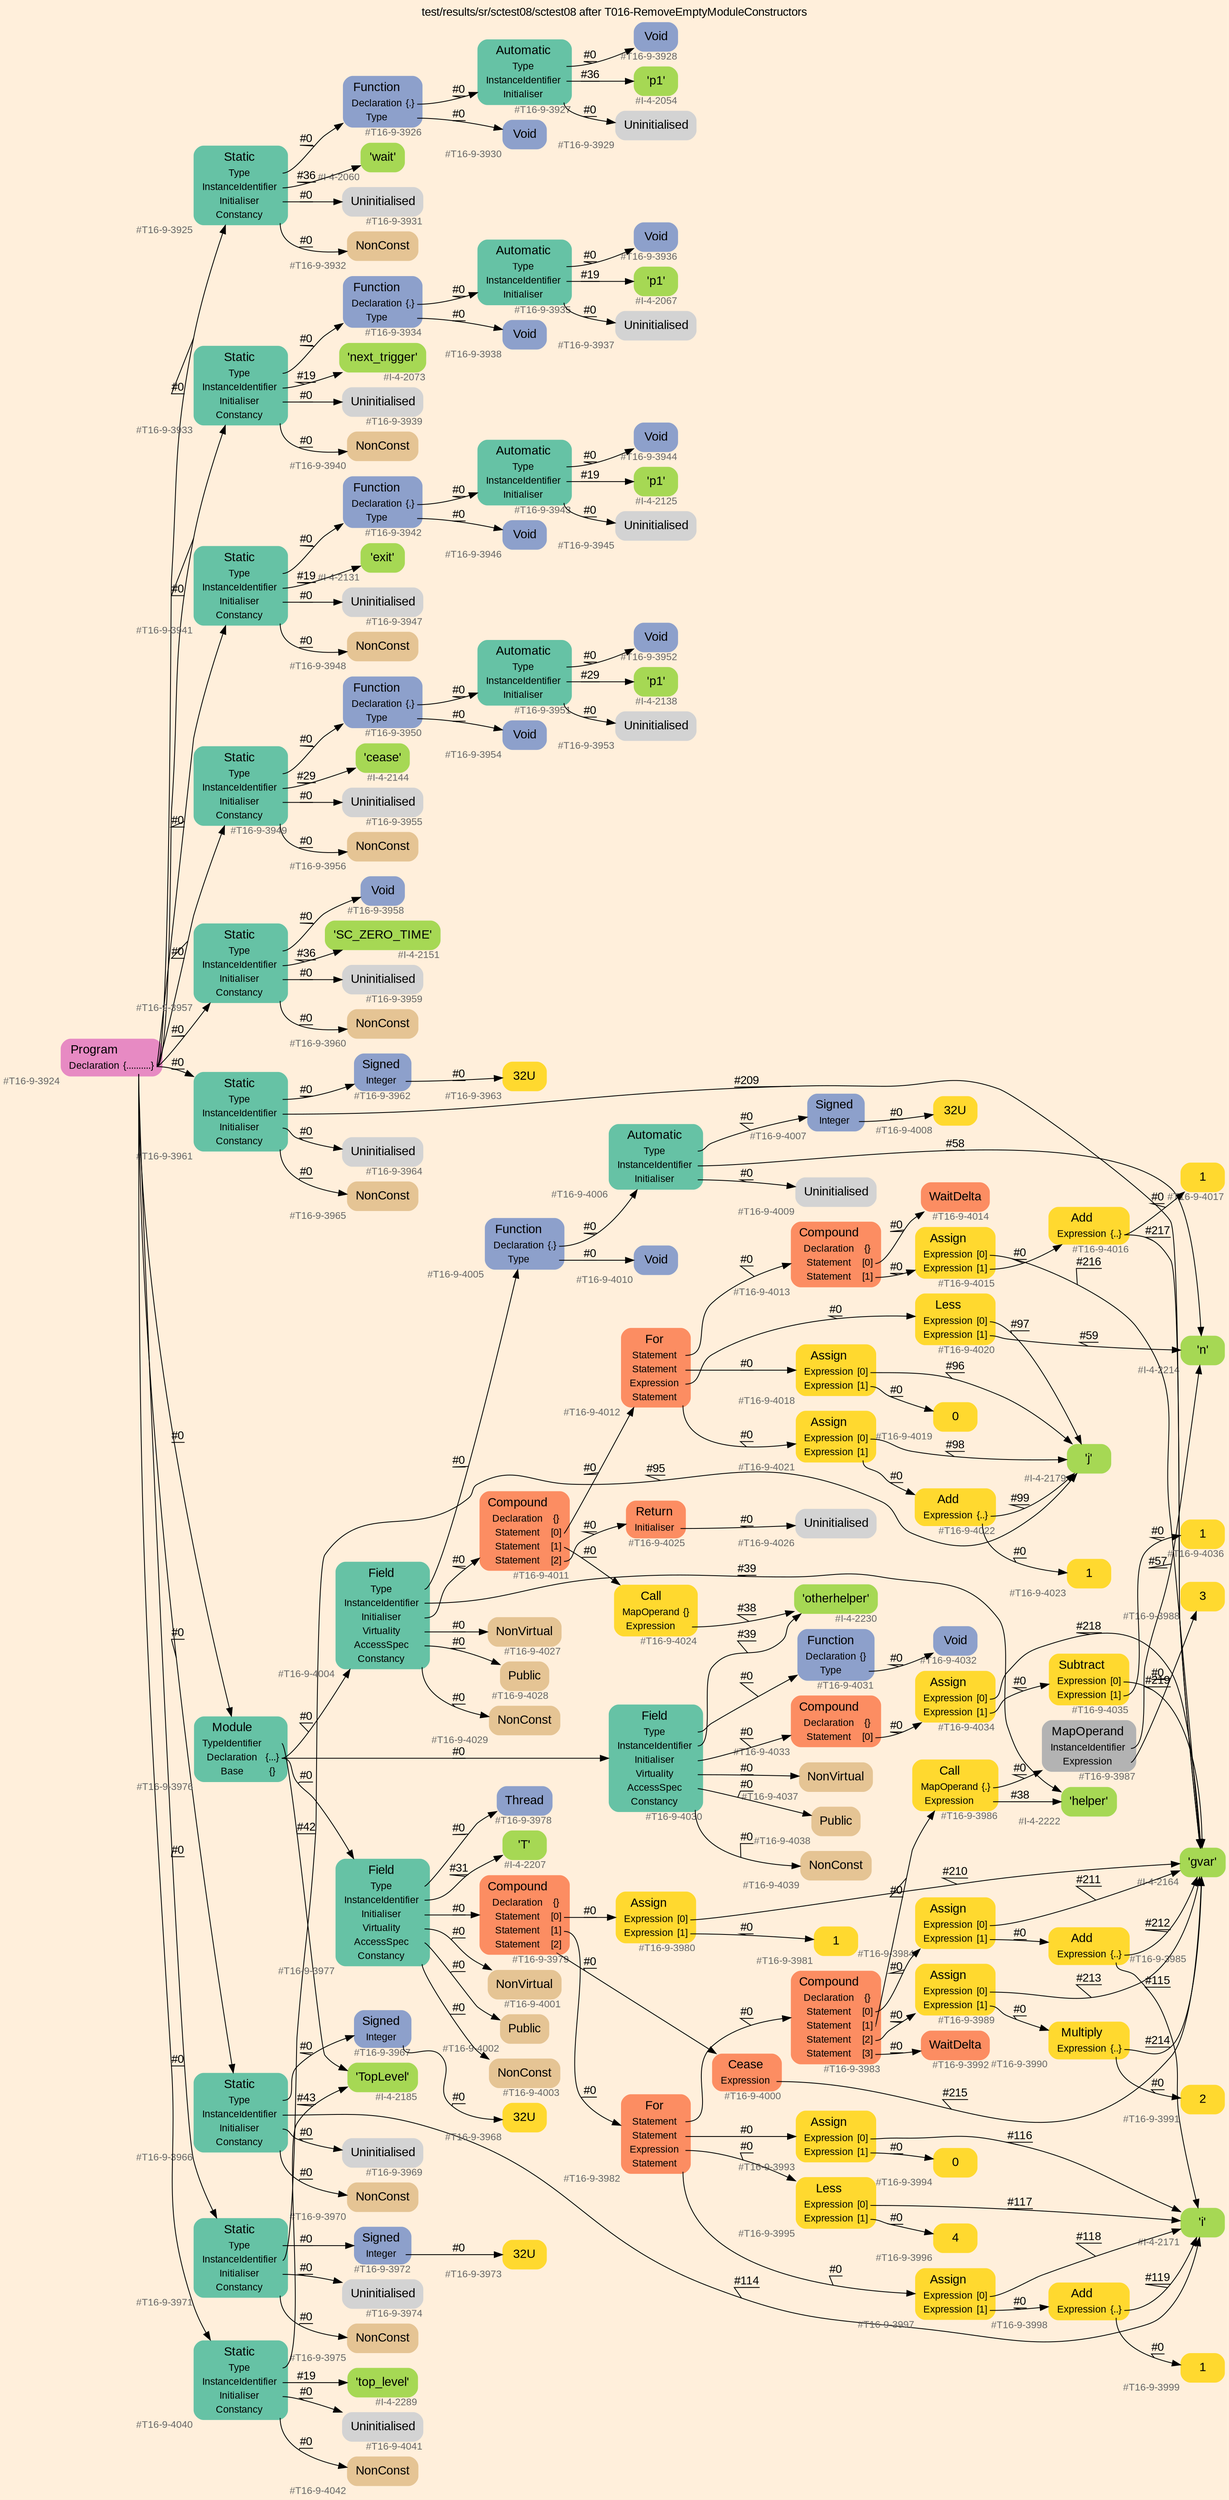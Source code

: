 digraph "test/results/sr/sctest08/sctest08 after T016-RemoveEmptyModuleConstructors" {
label = "test/results/sr/sctest08/sctest08 after T016-RemoveEmptyModuleConstructors"
labelloc = t
graph [
    rankdir = "LR"
    ranksep = 0.3
    bgcolor = antiquewhite1
    color = black
    fontcolor = black
    fontname = "Arial"
];
node [
    fontname = "Arial"
];
edge [
    fontname = "Arial"
];

// -------------------- node figure --------------------
// -------- block #T16-9-3924 ----------
"#T16-9-3924" [
    fillcolor = "/set28/4"
    xlabel = "#T16-9-3924"
    fontsize = "12"
    fontcolor = grey40
    shape = "plaintext"
    label = <<TABLE BORDER="0" CELLBORDER="0" CELLSPACING="0">
     <TR><TD><FONT COLOR="black" POINT-SIZE="15">Program</FONT></TD></TR>
     <TR><TD><FONT COLOR="black" POINT-SIZE="12">Declaration</FONT></TD><TD PORT="port0"><FONT COLOR="black" POINT-SIZE="12">{..........}</FONT></TD></TR>
    </TABLE>>
    style = "rounded,filled"
];

// -------- block #T16-9-3925 ----------
"#T16-9-3925" [
    fillcolor = "/set28/1"
    xlabel = "#T16-9-3925"
    fontsize = "12"
    fontcolor = grey40
    shape = "plaintext"
    label = <<TABLE BORDER="0" CELLBORDER="0" CELLSPACING="0">
     <TR><TD><FONT COLOR="black" POINT-SIZE="15">Static</FONT></TD></TR>
     <TR><TD><FONT COLOR="black" POINT-SIZE="12">Type</FONT></TD><TD PORT="port0"></TD></TR>
     <TR><TD><FONT COLOR="black" POINT-SIZE="12">InstanceIdentifier</FONT></TD><TD PORT="port1"></TD></TR>
     <TR><TD><FONT COLOR="black" POINT-SIZE="12">Initialiser</FONT></TD><TD PORT="port2"></TD></TR>
     <TR><TD><FONT COLOR="black" POINT-SIZE="12">Constancy</FONT></TD><TD PORT="port3"></TD></TR>
    </TABLE>>
    style = "rounded,filled"
];

// -------- block #T16-9-3926 ----------
"#T16-9-3926" [
    fillcolor = "/set28/3"
    xlabel = "#T16-9-3926"
    fontsize = "12"
    fontcolor = grey40
    shape = "plaintext"
    label = <<TABLE BORDER="0" CELLBORDER="0" CELLSPACING="0">
     <TR><TD><FONT COLOR="black" POINT-SIZE="15">Function</FONT></TD></TR>
     <TR><TD><FONT COLOR="black" POINT-SIZE="12">Declaration</FONT></TD><TD PORT="port0"><FONT COLOR="black" POINT-SIZE="12">{.}</FONT></TD></TR>
     <TR><TD><FONT COLOR="black" POINT-SIZE="12">Type</FONT></TD><TD PORT="port1"></TD></TR>
    </TABLE>>
    style = "rounded,filled"
];

// -------- block #T16-9-3927 ----------
"#T16-9-3927" [
    fillcolor = "/set28/1"
    xlabel = "#T16-9-3927"
    fontsize = "12"
    fontcolor = grey40
    shape = "plaintext"
    label = <<TABLE BORDER="0" CELLBORDER="0" CELLSPACING="0">
     <TR><TD><FONT COLOR="black" POINT-SIZE="15">Automatic</FONT></TD></TR>
     <TR><TD><FONT COLOR="black" POINT-SIZE="12">Type</FONT></TD><TD PORT="port0"></TD></TR>
     <TR><TD><FONT COLOR="black" POINT-SIZE="12">InstanceIdentifier</FONT></TD><TD PORT="port1"></TD></TR>
     <TR><TD><FONT COLOR="black" POINT-SIZE="12">Initialiser</FONT></TD><TD PORT="port2"></TD></TR>
    </TABLE>>
    style = "rounded,filled"
];

// -------- block #T16-9-3928 ----------
"#T16-9-3928" [
    fillcolor = "/set28/3"
    xlabel = "#T16-9-3928"
    fontsize = "12"
    fontcolor = grey40
    shape = "plaintext"
    label = <<TABLE BORDER="0" CELLBORDER="0" CELLSPACING="0">
     <TR><TD><FONT COLOR="black" POINT-SIZE="15">Void</FONT></TD></TR>
    </TABLE>>
    style = "rounded,filled"
];

// -------- block #I-4-2054 ----------
"#I-4-2054" [
    fillcolor = "/set28/5"
    xlabel = "#I-4-2054"
    fontsize = "12"
    fontcolor = grey40
    shape = "plaintext"
    label = <<TABLE BORDER="0" CELLBORDER="0" CELLSPACING="0">
     <TR><TD><FONT COLOR="black" POINT-SIZE="15">'p1'</FONT></TD></TR>
    </TABLE>>
    style = "rounded,filled"
];

// -------- block #T16-9-3929 ----------
"#T16-9-3929" [
    xlabel = "#T16-9-3929"
    fontsize = "12"
    fontcolor = grey40
    shape = "plaintext"
    label = <<TABLE BORDER="0" CELLBORDER="0" CELLSPACING="0">
     <TR><TD><FONT COLOR="black" POINT-SIZE="15">Uninitialised</FONT></TD></TR>
    </TABLE>>
    style = "rounded,filled"
];

// -------- block #T16-9-3930 ----------
"#T16-9-3930" [
    fillcolor = "/set28/3"
    xlabel = "#T16-9-3930"
    fontsize = "12"
    fontcolor = grey40
    shape = "plaintext"
    label = <<TABLE BORDER="0" CELLBORDER="0" CELLSPACING="0">
     <TR><TD><FONT COLOR="black" POINT-SIZE="15">Void</FONT></TD></TR>
    </TABLE>>
    style = "rounded,filled"
];

// -------- block #I-4-2060 ----------
"#I-4-2060" [
    fillcolor = "/set28/5"
    xlabel = "#I-4-2060"
    fontsize = "12"
    fontcolor = grey40
    shape = "plaintext"
    label = <<TABLE BORDER="0" CELLBORDER="0" CELLSPACING="0">
     <TR><TD><FONT COLOR="black" POINT-SIZE="15">'wait'</FONT></TD></TR>
    </TABLE>>
    style = "rounded,filled"
];

// -------- block #T16-9-3931 ----------
"#T16-9-3931" [
    xlabel = "#T16-9-3931"
    fontsize = "12"
    fontcolor = grey40
    shape = "plaintext"
    label = <<TABLE BORDER="0" CELLBORDER="0" CELLSPACING="0">
     <TR><TD><FONT COLOR="black" POINT-SIZE="15">Uninitialised</FONT></TD></TR>
    </TABLE>>
    style = "rounded,filled"
];

// -------- block #T16-9-3932 ----------
"#T16-9-3932" [
    fillcolor = "/set28/7"
    xlabel = "#T16-9-3932"
    fontsize = "12"
    fontcolor = grey40
    shape = "plaintext"
    label = <<TABLE BORDER="0" CELLBORDER="0" CELLSPACING="0">
     <TR><TD><FONT COLOR="black" POINT-SIZE="15">NonConst</FONT></TD></TR>
    </TABLE>>
    style = "rounded,filled"
];

// -------- block #T16-9-3933 ----------
"#T16-9-3933" [
    fillcolor = "/set28/1"
    xlabel = "#T16-9-3933"
    fontsize = "12"
    fontcolor = grey40
    shape = "plaintext"
    label = <<TABLE BORDER="0" CELLBORDER="0" CELLSPACING="0">
     <TR><TD><FONT COLOR="black" POINT-SIZE="15">Static</FONT></TD></TR>
     <TR><TD><FONT COLOR="black" POINT-SIZE="12">Type</FONT></TD><TD PORT="port0"></TD></TR>
     <TR><TD><FONT COLOR="black" POINT-SIZE="12">InstanceIdentifier</FONT></TD><TD PORT="port1"></TD></TR>
     <TR><TD><FONT COLOR="black" POINT-SIZE="12">Initialiser</FONT></TD><TD PORT="port2"></TD></TR>
     <TR><TD><FONT COLOR="black" POINT-SIZE="12">Constancy</FONT></TD><TD PORT="port3"></TD></TR>
    </TABLE>>
    style = "rounded,filled"
];

// -------- block #T16-9-3934 ----------
"#T16-9-3934" [
    fillcolor = "/set28/3"
    xlabel = "#T16-9-3934"
    fontsize = "12"
    fontcolor = grey40
    shape = "plaintext"
    label = <<TABLE BORDER="0" CELLBORDER="0" CELLSPACING="0">
     <TR><TD><FONT COLOR="black" POINT-SIZE="15">Function</FONT></TD></TR>
     <TR><TD><FONT COLOR="black" POINT-SIZE="12">Declaration</FONT></TD><TD PORT="port0"><FONT COLOR="black" POINT-SIZE="12">{.}</FONT></TD></TR>
     <TR><TD><FONT COLOR="black" POINT-SIZE="12">Type</FONT></TD><TD PORT="port1"></TD></TR>
    </TABLE>>
    style = "rounded,filled"
];

// -------- block #T16-9-3935 ----------
"#T16-9-3935" [
    fillcolor = "/set28/1"
    xlabel = "#T16-9-3935"
    fontsize = "12"
    fontcolor = grey40
    shape = "plaintext"
    label = <<TABLE BORDER="0" CELLBORDER="0" CELLSPACING="0">
     <TR><TD><FONT COLOR="black" POINT-SIZE="15">Automatic</FONT></TD></TR>
     <TR><TD><FONT COLOR="black" POINT-SIZE="12">Type</FONT></TD><TD PORT="port0"></TD></TR>
     <TR><TD><FONT COLOR="black" POINT-SIZE="12">InstanceIdentifier</FONT></TD><TD PORT="port1"></TD></TR>
     <TR><TD><FONT COLOR="black" POINT-SIZE="12">Initialiser</FONT></TD><TD PORT="port2"></TD></TR>
    </TABLE>>
    style = "rounded,filled"
];

// -------- block #T16-9-3936 ----------
"#T16-9-3936" [
    fillcolor = "/set28/3"
    xlabel = "#T16-9-3936"
    fontsize = "12"
    fontcolor = grey40
    shape = "plaintext"
    label = <<TABLE BORDER="0" CELLBORDER="0" CELLSPACING="0">
     <TR><TD><FONT COLOR="black" POINT-SIZE="15">Void</FONT></TD></TR>
    </TABLE>>
    style = "rounded,filled"
];

// -------- block #I-4-2067 ----------
"#I-4-2067" [
    fillcolor = "/set28/5"
    xlabel = "#I-4-2067"
    fontsize = "12"
    fontcolor = grey40
    shape = "plaintext"
    label = <<TABLE BORDER="0" CELLBORDER="0" CELLSPACING="0">
     <TR><TD><FONT COLOR="black" POINT-SIZE="15">'p1'</FONT></TD></TR>
    </TABLE>>
    style = "rounded,filled"
];

// -------- block #T16-9-3937 ----------
"#T16-9-3937" [
    xlabel = "#T16-9-3937"
    fontsize = "12"
    fontcolor = grey40
    shape = "plaintext"
    label = <<TABLE BORDER="0" CELLBORDER="0" CELLSPACING="0">
     <TR><TD><FONT COLOR="black" POINT-SIZE="15">Uninitialised</FONT></TD></TR>
    </TABLE>>
    style = "rounded,filled"
];

// -------- block #T16-9-3938 ----------
"#T16-9-3938" [
    fillcolor = "/set28/3"
    xlabel = "#T16-9-3938"
    fontsize = "12"
    fontcolor = grey40
    shape = "plaintext"
    label = <<TABLE BORDER="0" CELLBORDER="0" CELLSPACING="0">
     <TR><TD><FONT COLOR="black" POINT-SIZE="15">Void</FONT></TD></TR>
    </TABLE>>
    style = "rounded,filled"
];

// -------- block #I-4-2073 ----------
"#I-4-2073" [
    fillcolor = "/set28/5"
    xlabel = "#I-4-2073"
    fontsize = "12"
    fontcolor = grey40
    shape = "plaintext"
    label = <<TABLE BORDER="0" CELLBORDER="0" CELLSPACING="0">
     <TR><TD><FONT COLOR="black" POINT-SIZE="15">'next_trigger'</FONT></TD></TR>
    </TABLE>>
    style = "rounded,filled"
];

// -------- block #T16-9-3939 ----------
"#T16-9-3939" [
    xlabel = "#T16-9-3939"
    fontsize = "12"
    fontcolor = grey40
    shape = "plaintext"
    label = <<TABLE BORDER="0" CELLBORDER="0" CELLSPACING="0">
     <TR><TD><FONT COLOR="black" POINT-SIZE="15">Uninitialised</FONT></TD></TR>
    </TABLE>>
    style = "rounded,filled"
];

// -------- block #T16-9-3940 ----------
"#T16-9-3940" [
    fillcolor = "/set28/7"
    xlabel = "#T16-9-3940"
    fontsize = "12"
    fontcolor = grey40
    shape = "plaintext"
    label = <<TABLE BORDER="0" CELLBORDER="0" CELLSPACING="0">
     <TR><TD><FONT COLOR="black" POINT-SIZE="15">NonConst</FONT></TD></TR>
    </TABLE>>
    style = "rounded,filled"
];

// -------- block #T16-9-3941 ----------
"#T16-9-3941" [
    fillcolor = "/set28/1"
    xlabel = "#T16-9-3941"
    fontsize = "12"
    fontcolor = grey40
    shape = "plaintext"
    label = <<TABLE BORDER="0" CELLBORDER="0" CELLSPACING="0">
     <TR><TD><FONT COLOR="black" POINT-SIZE="15">Static</FONT></TD></TR>
     <TR><TD><FONT COLOR="black" POINT-SIZE="12">Type</FONT></TD><TD PORT="port0"></TD></TR>
     <TR><TD><FONT COLOR="black" POINT-SIZE="12">InstanceIdentifier</FONT></TD><TD PORT="port1"></TD></TR>
     <TR><TD><FONT COLOR="black" POINT-SIZE="12">Initialiser</FONT></TD><TD PORT="port2"></TD></TR>
     <TR><TD><FONT COLOR="black" POINT-SIZE="12">Constancy</FONT></TD><TD PORT="port3"></TD></TR>
    </TABLE>>
    style = "rounded,filled"
];

// -------- block #T16-9-3942 ----------
"#T16-9-3942" [
    fillcolor = "/set28/3"
    xlabel = "#T16-9-3942"
    fontsize = "12"
    fontcolor = grey40
    shape = "plaintext"
    label = <<TABLE BORDER="0" CELLBORDER="0" CELLSPACING="0">
     <TR><TD><FONT COLOR="black" POINT-SIZE="15">Function</FONT></TD></TR>
     <TR><TD><FONT COLOR="black" POINT-SIZE="12">Declaration</FONT></TD><TD PORT="port0"><FONT COLOR="black" POINT-SIZE="12">{.}</FONT></TD></TR>
     <TR><TD><FONT COLOR="black" POINT-SIZE="12">Type</FONT></TD><TD PORT="port1"></TD></TR>
    </TABLE>>
    style = "rounded,filled"
];

// -------- block #T16-9-3943 ----------
"#T16-9-3943" [
    fillcolor = "/set28/1"
    xlabel = "#T16-9-3943"
    fontsize = "12"
    fontcolor = grey40
    shape = "plaintext"
    label = <<TABLE BORDER="0" CELLBORDER="0" CELLSPACING="0">
     <TR><TD><FONT COLOR="black" POINT-SIZE="15">Automatic</FONT></TD></TR>
     <TR><TD><FONT COLOR="black" POINT-SIZE="12">Type</FONT></TD><TD PORT="port0"></TD></TR>
     <TR><TD><FONT COLOR="black" POINT-SIZE="12">InstanceIdentifier</FONT></TD><TD PORT="port1"></TD></TR>
     <TR><TD><FONT COLOR="black" POINT-SIZE="12">Initialiser</FONT></TD><TD PORT="port2"></TD></TR>
    </TABLE>>
    style = "rounded,filled"
];

// -------- block #T16-9-3944 ----------
"#T16-9-3944" [
    fillcolor = "/set28/3"
    xlabel = "#T16-9-3944"
    fontsize = "12"
    fontcolor = grey40
    shape = "plaintext"
    label = <<TABLE BORDER="0" CELLBORDER="0" CELLSPACING="0">
     <TR><TD><FONT COLOR="black" POINT-SIZE="15">Void</FONT></TD></TR>
    </TABLE>>
    style = "rounded,filled"
];

// -------- block #I-4-2125 ----------
"#I-4-2125" [
    fillcolor = "/set28/5"
    xlabel = "#I-4-2125"
    fontsize = "12"
    fontcolor = grey40
    shape = "plaintext"
    label = <<TABLE BORDER="0" CELLBORDER="0" CELLSPACING="0">
     <TR><TD><FONT COLOR="black" POINT-SIZE="15">'p1'</FONT></TD></TR>
    </TABLE>>
    style = "rounded,filled"
];

// -------- block #T16-9-3945 ----------
"#T16-9-3945" [
    xlabel = "#T16-9-3945"
    fontsize = "12"
    fontcolor = grey40
    shape = "plaintext"
    label = <<TABLE BORDER="0" CELLBORDER="0" CELLSPACING="0">
     <TR><TD><FONT COLOR="black" POINT-SIZE="15">Uninitialised</FONT></TD></TR>
    </TABLE>>
    style = "rounded,filled"
];

// -------- block #T16-9-3946 ----------
"#T16-9-3946" [
    fillcolor = "/set28/3"
    xlabel = "#T16-9-3946"
    fontsize = "12"
    fontcolor = grey40
    shape = "plaintext"
    label = <<TABLE BORDER="0" CELLBORDER="0" CELLSPACING="0">
     <TR><TD><FONT COLOR="black" POINT-SIZE="15">Void</FONT></TD></TR>
    </TABLE>>
    style = "rounded,filled"
];

// -------- block #I-4-2131 ----------
"#I-4-2131" [
    fillcolor = "/set28/5"
    xlabel = "#I-4-2131"
    fontsize = "12"
    fontcolor = grey40
    shape = "plaintext"
    label = <<TABLE BORDER="0" CELLBORDER="0" CELLSPACING="0">
     <TR><TD><FONT COLOR="black" POINT-SIZE="15">'exit'</FONT></TD></TR>
    </TABLE>>
    style = "rounded,filled"
];

// -------- block #T16-9-3947 ----------
"#T16-9-3947" [
    xlabel = "#T16-9-3947"
    fontsize = "12"
    fontcolor = grey40
    shape = "plaintext"
    label = <<TABLE BORDER="0" CELLBORDER="0" CELLSPACING="0">
     <TR><TD><FONT COLOR="black" POINT-SIZE="15">Uninitialised</FONT></TD></TR>
    </TABLE>>
    style = "rounded,filled"
];

// -------- block #T16-9-3948 ----------
"#T16-9-3948" [
    fillcolor = "/set28/7"
    xlabel = "#T16-9-3948"
    fontsize = "12"
    fontcolor = grey40
    shape = "plaintext"
    label = <<TABLE BORDER="0" CELLBORDER="0" CELLSPACING="0">
     <TR><TD><FONT COLOR="black" POINT-SIZE="15">NonConst</FONT></TD></TR>
    </TABLE>>
    style = "rounded,filled"
];

// -------- block #T16-9-3949 ----------
"#T16-9-3949" [
    fillcolor = "/set28/1"
    xlabel = "#T16-9-3949"
    fontsize = "12"
    fontcolor = grey40
    shape = "plaintext"
    label = <<TABLE BORDER="0" CELLBORDER="0" CELLSPACING="0">
     <TR><TD><FONT COLOR="black" POINT-SIZE="15">Static</FONT></TD></TR>
     <TR><TD><FONT COLOR="black" POINT-SIZE="12">Type</FONT></TD><TD PORT="port0"></TD></TR>
     <TR><TD><FONT COLOR="black" POINT-SIZE="12">InstanceIdentifier</FONT></TD><TD PORT="port1"></TD></TR>
     <TR><TD><FONT COLOR="black" POINT-SIZE="12">Initialiser</FONT></TD><TD PORT="port2"></TD></TR>
     <TR><TD><FONT COLOR="black" POINT-SIZE="12">Constancy</FONT></TD><TD PORT="port3"></TD></TR>
    </TABLE>>
    style = "rounded,filled"
];

// -------- block #T16-9-3950 ----------
"#T16-9-3950" [
    fillcolor = "/set28/3"
    xlabel = "#T16-9-3950"
    fontsize = "12"
    fontcolor = grey40
    shape = "plaintext"
    label = <<TABLE BORDER="0" CELLBORDER="0" CELLSPACING="0">
     <TR><TD><FONT COLOR="black" POINT-SIZE="15">Function</FONT></TD></TR>
     <TR><TD><FONT COLOR="black" POINT-SIZE="12">Declaration</FONT></TD><TD PORT="port0"><FONT COLOR="black" POINT-SIZE="12">{.}</FONT></TD></TR>
     <TR><TD><FONT COLOR="black" POINT-SIZE="12">Type</FONT></TD><TD PORT="port1"></TD></TR>
    </TABLE>>
    style = "rounded,filled"
];

// -------- block #T16-9-3951 ----------
"#T16-9-3951" [
    fillcolor = "/set28/1"
    xlabel = "#T16-9-3951"
    fontsize = "12"
    fontcolor = grey40
    shape = "plaintext"
    label = <<TABLE BORDER="0" CELLBORDER="0" CELLSPACING="0">
     <TR><TD><FONT COLOR="black" POINT-SIZE="15">Automatic</FONT></TD></TR>
     <TR><TD><FONT COLOR="black" POINT-SIZE="12">Type</FONT></TD><TD PORT="port0"></TD></TR>
     <TR><TD><FONT COLOR="black" POINT-SIZE="12">InstanceIdentifier</FONT></TD><TD PORT="port1"></TD></TR>
     <TR><TD><FONT COLOR="black" POINT-SIZE="12">Initialiser</FONT></TD><TD PORT="port2"></TD></TR>
    </TABLE>>
    style = "rounded,filled"
];

// -------- block #T16-9-3952 ----------
"#T16-9-3952" [
    fillcolor = "/set28/3"
    xlabel = "#T16-9-3952"
    fontsize = "12"
    fontcolor = grey40
    shape = "plaintext"
    label = <<TABLE BORDER="0" CELLBORDER="0" CELLSPACING="0">
     <TR><TD><FONT COLOR="black" POINT-SIZE="15">Void</FONT></TD></TR>
    </TABLE>>
    style = "rounded,filled"
];

// -------- block #I-4-2138 ----------
"#I-4-2138" [
    fillcolor = "/set28/5"
    xlabel = "#I-4-2138"
    fontsize = "12"
    fontcolor = grey40
    shape = "plaintext"
    label = <<TABLE BORDER="0" CELLBORDER="0" CELLSPACING="0">
     <TR><TD><FONT COLOR="black" POINT-SIZE="15">'p1'</FONT></TD></TR>
    </TABLE>>
    style = "rounded,filled"
];

// -------- block #T16-9-3953 ----------
"#T16-9-3953" [
    xlabel = "#T16-9-3953"
    fontsize = "12"
    fontcolor = grey40
    shape = "plaintext"
    label = <<TABLE BORDER="0" CELLBORDER="0" CELLSPACING="0">
     <TR><TD><FONT COLOR="black" POINT-SIZE="15">Uninitialised</FONT></TD></TR>
    </TABLE>>
    style = "rounded,filled"
];

// -------- block #T16-9-3954 ----------
"#T16-9-3954" [
    fillcolor = "/set28/3"
    xlabel = "#T16-9-3954"
    fontsize = "12"
    fontcolor = grey40
    shape = "plaintext"
    label = <<TABLE BORDER="0" CELLBORDER="0" CELLSPACING="0">
     <TR><TD><FONT COLOR="black" POINT-SIZE="15">Void</FONT></TD></TR>
    </TABLE>>
    style = "rounded,filled"
];

// -------- block #I-4-2144 ----------
"#I-4-2144" [
    fillcolor = "/set28/5"
    xlabel = "#I-4-2144"
    fontsize = "12"
    fontcolor = grey40
    shape = "plaintext"
    label = <<TABLE BORDER="0" CELLBORDER="0" CELLSPACING="0">
     <TR><TD><FONT COLOR="black" POINT-SIZE="15">'cease'</FONT></TD></TR>
    </TABLE>>
    style = "rounded,filled"
];

// -------- block #T16-9-3955 ----------
"#T16-9-3955" [
    xlabel = "#T16-9-3955"
    fontsize = "12"
    fontcolor = grey40
    shape = "plaintext"
    label = <<TABLE BORDER="0" CELLBORDER="0" CELLSPACING="0">
     <TR><TD><FONT COLOR="black" POINT-SIZE="15">Uninitialised</FONT></TD></TR>
    </TABLE>>
    style = "rounded,filled"
];

// -------- block #T16-9-3956 ----------
"#T16-9-3956" [
    fillcolor = "/set28/7"
    xlabel = "#T16-9-3956"
    fontsize = "12"
    fontcolor = grey40
    shape = "plaintext"
    label = <<TABLE BORDER="0" CELLBORDER="0" CELLSPACING="0">
     <TR><TD><FONT COLOR="black" POINT-SIZE="15">NonConst</FONT></TD></TR>
    </TABLE>>
    style = "rounded,filled"
];

// -------- block #T16-9-3957 ----------
"#T16-9-3957" [
    fillcolor = "/set28/1"
    xlabel = "#T16-9-3957"
    fontsize = "12"
    fontcolor = grey40
    shape = "plaintext"
    label = <<TABLE BORDER="0" CELLBORDER="0" CELLSPACING="0">
     <TR><TD><FONT COLOR="black" POINT-SIZE="15">Static</FONT></TD></TR>
     <TR><TD><FONT COLOR="black" POINT-SIZE="12">Type</FONT></TD><TD PORT="port0"></TD></TR>
     <TR><TD><FONT COLOR="black" POINT-SIZE="12">InstanceIdentifier</FONT></TD><TD PORT="port1"></TD></TR>
     <TR><TD><FONT COLOR="black" POINT-SIZE="12">Initialiser</FONT></TD><TD PORT="port2"></TD></TR>
     <TR><TD><FONT COLOR="black" POINT-SIZE="12">Constancy</FONT></TD><TD PORT="port3"></TD></TR>
    </TABLE>>
    style = "rounded,filled"
];

// -------- block #T16-9-3958 ----------
"#T16-9-3958" [
    fillcolor = "/set28/3"
    xlabel = "#T16-9-3958"
    fontsize = "12"
    fontcolor = grey40
    shape = "plaintext"
    label = <<TABLE BORDER="0" CELLBORDER="0" CELLSPACING="0">
     <TR><TD><FONT COLOR="black" POINT-SIZE="15">Void</FONT></TD></TR>
    </TABLE>>
    style = "rounded,filled"
];

// -------- block #I-4-2151 ----------
"#I-4-2151" [
    fillcolor = "/set28/5"
    xlabel = "#I-4-2151"
    fontsize = "12"
    fontcolor = grey40
    shape = "plaintext"
    label = <<TABLE BORDER="0" CELLBORDER="0" CELLSPACING="0">
     <TR><TD><FONT COLOR="black" POINT-SIZE="15">'SC_ZERO_TIME'</FONT></TD></TR>
    </TABLE>>
    style = "rounded,filled"
];

// -------- block #T16-9-3959 ----------
"#T16-9-3959" [
    xlabel = "#T16-9-3959"
    fontsize = "12"
    fontcolor = grey40
    shape = "plaintext"
    label = <<TABLE BORDER="0" CELLBORDER="0" CELLSPACING="0">
     <TR><TD><FONT COLOR="black" POINT-SIZE="15">Uninitialised</FONT></TD></TR>
    </TABLE>>
    style = "rounded,filled"
];

// -------- block #T16-9-3960 ----------
"#T16-9-3960" [
    fillcolor = "/set28/7"
    xlabel = "#T16-9-3960"
    fontsize = "12"
    fontcolor = grey40
    shape = "plaintext"
    label = <<TABLE BORDER="0" CELLBORDER="0" CELLSPACING="0">
     <TR><TD><FONT COLOR="black" POINT-SIZE="15">NonConst</FONT></TD></TR>
    </TABLE>>
    style = "rounded,filled"
];

// -------- block #T16-9-3961 ----------
"#T16-9-3961" [
    fillcolor = "/set28/1"
    xlabel = "#T16-9-3961"
    fontsize = "12"
    fontcolor = grey40
    shape = "plaintext"
    label = <<TABLE BORDER="0" CELLBORDER="0" CELLSPACING="0">
     <TR><TD><FONT COLOR="black" POINT-SIZE="15">Static</FONT></TD></TR>
     <TR><TD><FONT COLOR="black" POINT-SIZE="12">Type</FONT></TD><TD PORT="port0"></TD></TR>
     <TR><TD><FONT COLOR="black" POINT-SIZE="12">InstanceIdentifier</FONT></TD><TD PORT="port1"></TD></TR>
     <TR><TD><FONT COLOR="black" POINT-SIZE="12">Initialiser</FONT></TD><TD PORT="port2"></TD></TR>
     <TR><TD><FONT COLOR="black" POINT-SIZE="12">Constancy</FONT></TD><TD PORT="port3"></TD></TR>
    </TABLE>>
    style = "rounded,filled"
];

// -------- block #T16-9-3962 ----------
"#T16-9-3962" [
    fillcolor = "/set28/3"
    xlabel = "#T16-9-3962"
    fontsize = "12"
    fontcolor = grey40
    shape = "plaintext"
    label = <<TABLE BORDER="0" CELLBORDER="0" CELLSPACING="0">
     <TR><TD><FONT COLOR="black" POINT-SIZE="15">Signed</FONT></TD></TR>
     <TR><TD><FONT COLOR="black" POINT-SIZE="12">Integer</FONT></TD><TD PORT="port0"></TD></TR>
    </TABLE>>
    style = "rounded,filled"
];

// -------- block #T16-9-3963 ----------
"#T16-9-3963" [
    fillcolor = "/set28/6"
    xlabel = "#T16-9-3963"
    fontsize = "12"
    fontcolor = grey40
    shape = "plaintext"
    label = <<TABLE BORDER="0" CELLBORDER="0" CELLSPACING="0">
     <TR><TD><FONT COLOR="black" POINT-SIZE="15">32U</FONT></TD></TR>
    </TABLE>>
    style = "rounded,filled"
];

// -------- block #I-4-2164 ----------
"#I-4-2164" [
    fillcolor = "/set28/5"
    xlabel = "#I-4-2164"
    fontsize = "12"
    fontcolor = grey40
    shape = "plaintext"
    label = <<TABLE BORDER="0" CELLBORDER="0" CELLSPACING="0">
     <TR><TD><FONT COLOR="black" POINT-SIZE="15">'gvar'</FONT></TD></TR>
    </TABLE>>
    style = "rounded,filled"
];

// -------- block #T16-9-3964 ----------
"#T16-9-3964" [
    xlabel = "#T16-9-3964"
    fontsize = "12"
    fontcolor = grey40
    shape = "plaintext"
    label = <<TABLE BORDER="0" CELLBORDER="0" CELLSPACING="0">
     <TR><TD><FONT COLOR="black" POINT-SIZE="15">Uninitialised</FONT></TD></TR>
    </TABLE>>
    style = "rounded,filled"
];

// -------- block #T16-9-3965 ----------
"#T16-9-3965" [
    fillcolor = "/set28/7"
    xlabel = "#T16-9-3965"
    fontsize = "12"
    fontcolor = grey40
    shape = "plaintext"
    label = <<TABLE BORDER="0" CELLBORDER="0" CELLSPACING="0">
     <TR><TD><FONT COLOR="black" POINT-SIZE="15">NonConst</FONT></TD></TR>
    </TABLE>>
    style = "rounded,filled"
];

// -------- block #T16-9-3966 ----------
"#T16-9-3966" [
    fillcolor = "/set28/1"
    xlabel = "#T16-9-3966"
    fontsize = "12"
    fontcolor = grey40
    shape = "plaintext"
    label = <<TABLE BORDER="0" CELLBORDER="0" CELLSPACING="0">
     <TR><TD><FONT COLOR="black" POINT-SIZE="15">Static</FONT></TD></TR>
     <TR><TD><FONT COLOR="black" POINT-SIZE="12">Type</FONT></TD><TD PORT="port0"></TD></TR>
     <TR><TD><FONT COLOR="black" POINT-SIZE="12">InstanceIdentifier</FONT></TD><TD PORT="port1"></TD></TR>
     <TR><TD><FONT COLOR="black" POINT-SIZE="12">Initialiser</FONT></TD><TD PORT="port2"></TD></TR>
     <TR><TD><FONT COLOR="black" POINT-SIZE="12">Constancy</FONT></TD><TD PORT="port3"></TD></TR>
    </TABLE>>
    style = "rounded,filled"
];

// -------- block #T16-9-3967 ----------
"#T16-9-3967" [
    fillcolor = "/set28/3"
    xlabel = "#T16-9-3967"
    fontsize = "12"
    fontcolor = grey40
    shape = "plaintext"
    label = <<TABLE BORDER="0" CELLBORDER="0" CELLSPACING="0">
     <TR><TD><FONT COLOR="black" POINT-SIZE="15">Signed</FONT></TD></TR>
     <TR><TD><FONT COLOR="black" POINT-SIZE="12">Integer</FONT></TD><TD PORT="port0"></TD></TR>
    </TABLE>>
    style = "rounded,filled"
];

// -------- block #T16-9-3968 ----------
"#T16-9-3968" [
    fillcolor = "/set28/6"
    xlabel = "#T16-9-3968"
    fontsize = "12"
    fontcolor = grey40
    shape = "plaintext"
    label = <<TABLE BORDER="0" CELLBORDER="0" CELLSPACING="0">
     <TR><TD><FONT COLOR="black" POINT-SIZE="15">32U</FONT></TD></TR>
    </TABLE>>
    style = "rounded,filled"
];

// -------- block #I-4-2171 ----------
"#I-4-2171" [
    fillcolor = "/set28/5"
    xlabel = "#I-4-2171"
    fontsize = "12"
    fontcolor = grey40
    shape = "plaintext"
    label = <<TABLE BORDER="0" CELLBORDER="0" CELLSPACING="0">
     <TR><TD><FONT COLOR="black" POINT-SIZE="15">'i'</FONT></TD></TR>
    </TABLE>>
    style = "rounded,filled"
];

// -------- block #T16-9-3969 ----------
"#T16-9-3969" [
    xlabel = "#T16-9-3969"
    fontsize = "12"
    fontcolor = grey40
    shape = "plaintext"
    label = <<TABLE BORDER="0" CELLBORDER="0" CELLSPACING="0">
     <TR><TD><FONT COLOR="black" POINT-SIZE="15">Uninitialised</FONT></TD></TR>
    </TABLE>>
    style = "rounded,filled"
];

// -------- block #T16-9-3970 ----------
"#T16-9-3970" [
    fillcolor = "/set28/7"
    xlabel = "#T16-9-3970"
    fontsize = "12"
    fontcolor = grey40
    shape = "plaintext"
    label = <<TABLE BORDER="0" CELLBORDER="0" CELLSPACING="0">
     <TR><TD><FONT COLOR="black" POINT-SIZE="15">NonConst</FONT></TD></TR>
    </TABLE>>
    style = "rounded,filled"
];

// -------- block #T16-9-3971 ----------
"#T16-9-3971" [
    fillcolor = "/set28/1"
    xlabel = "#T16-9-3971"
    fontsize = "12"
    fontcolor = grey40
    shape = "plaintext"
    label = <<TABLE BORDER="0" CELLBORDER="0" CELLSPACING="0">
     <TR><TD><FONT COLOR="black" POINT-SIZE="15">Static</FONT></TD></TR>
     <TR><TD><FONT COLOR="black" POINT-SIZE="12">Type</FONT></TD><TD PORT="port0"></TD></TR>
     <TR><TD><FONT COLOR="black" POINT-SIZE="12">InstanceIdentifier</FONT></TD><TD PORT="port1"></TD></TR>
     <TR><TD><FONT COLOR="black" POINT-SIZE="12">Initialiser</FONT></TD><TD PORT="port2"></TD></TR>
     <TR><TD><FONT COLOR="black" POINT-SIZE="12">Constancy</FONT></TD><TD PORT="port3"></TD></TR>
    </TABLE>>
    style = "rounded,filled"
];

// -------- block #T16-9-3972 ----------
"#T16-9-3972" [
    fillcolor = "/set28/3"
    xlabel = "#T16-9-3972"
    fontsize = "12"
    fontcolor = grey40
    shape = "plaintext"
    label = <<TABLE BORDER="0" CELLBORDER="0" CELLSPACING="0">
     <TR><TD><FONT COLOR="black" POINT-SIZE="15">Signed</FONT></TD></TR>
     <TR><TD><FONT COLOR="black" POINT-SIZE="12">Integer</FONT></TD><TD PORT="port0"></TD></TR>
    </TABLE>>
    style = "rounded,filled"
];

// -------- block #T16-9-3973 ----------
"#T16-9-3973" [
    fillcolor = "/set28/6"
    xlabel = "#T16-9-3973"
    fontsize = "12"
    fontcolor = grey40
    shape = "plaintext"
    label = <<TABLE BORDER="0" CELLBORDER="0" CELLSPACING="0">
     <TR><TD><FONT COLOR="black" POINT-SIZE="15">32U</FONT></TD></TR>
    </TABLE>>
    style = "rounded,filled"
];

// -------- block #I-4-2179 ----------
"#I-4-2179" [
    fillcolor = "/set28/5"
    xlabel = "#I-4-2179"
    fontsize = "12"
    fontcolor = grey40
    shape = "plaintext"
    label = <<TABLE BORDER="0" CELLBORDER="0" CELLSPACING="0">
     <TR><TD><FONT COLOR="black" POINT-SIZE="15">'j'</FONT></TD></TR>
    </TABLE>>
    style = "rounded,filled"
];

// -------- block #T16-9-3974 ----------
"#T16-9-3974" [
    xlabel = "#T16-9-3974"
    fontsize = "12"
    fontcolor = grey40
    shape = "plaintext"
    label = <<TABLE BORDER="0" CELLBORDER="0" CELLSPACING="0">
     <TR><TD><FONT COLOR="black" POINT-SIZE="15">Uninitialised</FONT></TD></TR>
    </TABLE>>
    style = "rounded,filled"
];

// -------- block #T16-9-3975 ----------
"#T16-9-3975" [
    fillcolor = "/set28/7"
    xlabel = "#T16-9-3975"
    fontsize = "12"
    fontcolor = grey40
    shape = "plaintext"
    label = <<TABLE BORDER="0" CELLBORDER="0" CELLSPACING="0">
     <TR><TD><FONT COLOR="black" POINT-SIZE="15">NonConst</FONT></TD></TR>
    </TABLE>>
    style = "rounded,filled"
];

// -------- block #T16-9-3976 ----------
"#T16-9-3976" [
    fillcolor = "/set28/1"
    xlabel = "#T16-9-3976"
    fontsize = "12"
    fontcolor = grey40
    shape = "plaintext"
    label = <<TABLE BORDER="0" CELLBORDER="0" CELLSPACING="0">
     <TR><TD><FONT COLOR="black" POINT-SIZE="15">Module</FONT></TD></TR>
     <TR><TD><FONT COLOR="black" POINT-SIZE="12">TypeIdentifier</FONT></TD><TD PORT="port0"></TD></TR>
     <TR><TD><FONT COLOR="black" POINT-SIZE="12">Declaration</FONT></TD><TD PORT="port1"><FONT COLOR="black" POINT-SIZE="12">{...}</FONT></TD></TR>
     <TR><TD><FONT COLOR="black" POINT-SIZE="12">Base</FONT></TD><TD PORT="port2"><FONT COLOR="black" POINT-SIZE="12">{}</FONT></TD></TR>
    </TABLE>>
    style = "rounded,filled"
];

// -------- block #I-4-2185 ----------
"#I-4-2185" [
    fillcolor = "/set28/5"
    xlabel = "#I-4-2185"
    fontsize = "12"
    fontcolor = grey40
    shape = "plaintext"
    label = <<TABLE BORDER="0" CELLBORDER="0" CELLSPACING="0">
     <TR><TD><FONT COLOR="black" POINT-SIZE="15">'TopLevel'</FONT></TD></TR>
    </TABLE>>
    style = "rounded,filled"
];

// -------- block #T16-9-3977 ----------
"#T16-9-3977" [
    fillcolor = "/set28/1"
    xlabel = "#T16-9-3977"
    fontsize = "12"
    fontcolor = grey40
    shape = "plaintext"
    label = <<TABLE BORDER="0" CELLBORDER="0" CELLSPACING="0">
     <TR><TD><FONT COLOR="black" POINT-SIZE="15">Field</FONT></TD></TR>
     <TR><TD><FONT COLOR="black" POINT-SIZE="12">Type</FONT></TD><TD PORT="port0"></TD></TR>
     <TR><TD><FONT COLOR="black" POINT-SIZE="12">InstanceIdentifier</FONT></TD><TD PORT="port1"></TD></TR>
     <TR><TD><FONT COLOR="black" POINT-SIZE="12">Initialiser</FONT></TD><TD PORT="port2"></TD></TR>
     <TR><TD><FONT COLOR="black" POINT-SIZE="12">Virtuality</FONT></TD><TD PORT="port3"></TD></TR>
     <TR><TD><FONT COLOR="black" POINT-SIZE="12">AccessSpec</FONT></TD><TD PORT="port4"></TD></TR>
     <TR><TD><FONT COLOR="black" POINT-SIZE="12">Constancy</FONT></TD><TD PORT="port5"></TD></TR>
    </TABLE>>
    style = "rounded,filled"
];

// -------- block #T16-9-3978 ----------
"#T16-9-3978" [
    fillcolor = "/set28/3"
    xlabel = "#T16-9-3978"
    fontsize = "12"
    fontcolor = grey40
    shape = "plaintext"
    label = <<TABLE BORDER="0" CELLBORDER="0" CELLSPACING="0">
     <TR><TD><FONT COLOR="black" POINT-SIZE="15">Thread</FONT></TD></TR>
    </TABLE>>
    style = "rounded,filled"
];

// -------- block #I-4-2207 ----------
"#I-4-2207" [
    fillcolor = "/set28/5"
    xlabel = "#I-4-2207"
    fontsize = "12"
    fontcolor = grey40
    shape = "plaintext"
    label = <<TABLE BORDER="0" CELLBORDER="0" CELLSPACING="0">
     <TR><TD><FONT COLOR="black" POINT-SIZE="15">'T'</FONT></TD></TR>
    </TABLE>>
    style = "rounded,filled"
];

// -------- block #T16-9-3979 ----------
"#T16-9-3979" [
    fillcolor = "/set28/2"
    xlabel = "#T16-9-3979"
    fontsize = "12"
    fontcolor = grey40
    shape = "plaintext"
    label = <<TABLE BORDER="0" CELLBORDER="0" CELLSPACING="0">
     <TR><TD><FONT COLOR="black" POINT-SIZE="15">Compound</FONT></TD></TR>
     <TR><TD><FONT COLOR="black" POINT-SIZE="12">Declaration</FONT></TD><TD PORT="port0"><FONT COLOR="black" POINT-SIZE="12">{}</FONT></TD></TR>
     <TR><TD><FONT COLOR="black" POINT-SIZE="12">Statement</FONT></TD><TD PORT="port1"><FONT COLOR="black" POINT-SIZE="12">[0]</FONT></TD></TR>
     <TR><TD><FONT COLOR="black" POINT-SIZE="12">Statement</FONT></TD><TD PORT="port2"><FONT COLOR="black" POINT-SIZE="12">[1]</FONT></TD></TR>
     <TR><TD><FONT COLOR="black" POINT-SIZE="12">Statement</FONT></TD><TD PORT="port3"><FONT COLOR="black" POINT-SIZE="12">[2]</FONT></TD></TR>
    </TABLE>>
    style = "rounded,filled"
];

// -------- block #T16-9-3980 ----------
"#T16-9-3980" [
    fillcolor = "/set28/6"
    xlabel = "#T16-9-3980"
    fontsize = "12"
    fontcolor = grey40
    shape = "plaintext"
    label = <<TABLE BORDER="0" CELLBORDER="0" CELLSPACING="0">
     <TR><TD><FONT COLOR="black" POINT-SIZE="15">Assign</FONT></TD></TR>
     <TR><TD><FONT COLOR="black" POINT-SIZE="12">Expression</FONT></TD><TD PORT="port0"><FONT COLOR="black" POINT-SIZE="12">[0]</FONT></TD></TR>
     <TR><TD><FONT COLOR="black" POINT-SIZE="12">Expression</FONT></TD><TD PORT="port1"><FONT COLOR="black" POINT-SIZE="12">[1]</FONT></TD></TR>
    </TABLE>>
    style = "rounded,filled"
];

// -------- block #T16-9-3981 ----------
"#T16-9-3981" [
    fillcolor = "/set28/6"
    xlabel = "#T16-9-3981"
    fontsize = "12"
    fontcolor = grey40
    shape = "plaintext"
    label = <<TABLE BORDER="0" CELLBORDER="0" CELLSPACING="0">
     <TR><TD><FONT COLOR="black" POINT-SIZE="15">1</FONT></TD></TR>
    </TABLE>>
    style = "rounded,filled"
];

// -------- block #T16-9-3982 ----------
"#T16-9-3982" [
    fillcolor = "/set28/2"
    xlabel = "#T16-9-3982"
    fontsize = "12"
    fontcolor = grey40
    shape = "plaintext"
    label = <<TABLE BORDER="0" CELLBORDER="0" CELLSPACING="0">
     <TR><TD><FONT COLOR="black" POINT-SIZE="15">For</FONT></TD></TR>
     <TR><TD><FONT COLOR="black" POINT-SIZE="12">Statement</FONT></TD><TD PORT="port0"></TD></TR>
     <TR><TD><FONT COLOR="black" POINT-SIZE="12">Statement</FONT></TD><TD PORT="port1"></TD></TR>
     <TR><TD><FONT COLOR="black" POINT-SIZE="12">Expression</FONT></TD><TD PORT="port2"></TD></TR>
     <TR><TD><FONT COLOR="black" POINT-SIZE="12">Statement</FONT></TD><TD PORT="port3"></TD></TR>
    </TABLE>>
    style = "rounded,filled"
];

// -------- block #T16-9-3983 ----------
"#T16-9-3983" [
    fillcolor = "/set28/2"
    xlabel = "#T16-9-3983"
    fontsize = "12"
    fontcolor = grey40
    shape = "plaintext"
    label = <<TABLE BORDER="0" CELLBORDER="0" CELLSPACING="0">
     <TR><TD><FONT COLOR="black" POINT-SIZE="15">Compound</FONT></TD></TR>
     <TR><TD><FONT COLOR="black" POINT-SIZE="12">Declaration</FONT></TD><TD PORT="port0"><FONT COLOR="black" POINT-SIZE="12">{}</FONT></TD></TR>
     <TR><TD><FONT COLOR="black" POINT-SIZE="12">Statement</FONT></TD><TD PORT="port1"><FONT COLOR="black" POINT-SIZE="12">[0]</FONT></TD></TR>
     <TR><TD><FONT COLOR="black" POINT-SIZE="12">Statement</FONT></TD><TD PORT="port2"><FONT COLOR="black" POINT-SIZE="12">[1]</FONT></TD></TR>
     <TR><TD><FONT COLOR="black" POINT-SIZE="12">Statement</FONT></TD><TD PORT="port3"><FONT COLOR="black" POINT-SIZE="12">[2]</FONT></TD></TR>
     <TR><TD><FONT COLOR="black" POINT-SIZE="12">Statement</FONT></TD><TD PORT="port4"><FONT COLOR="black" POINT-SIZE="12">[3]</FONT></TD></TR>
    </TABLE>>
    style = "rounded,filled"
];

// -------- block #T16-9-3984 ----------
"#T16-9-3984" [
    fillcolor = "/set28/6"
    xlabel = "#T16-9-3984"
    fontsize = "12"
    fontcolor = grey40
    shape = "plaintext"
    label = <<TABLE BORDER="0" CELLBORDER="0" CELLSPACING="0">
     <TR><TD><FONT COLOR="black" POINT-SIZE="15">Assign</FONT></TD></TR>
     <TR><TD><FONT COLOR="black" POINT-SIZE="12">Expression</FONT></TD><TD PORT="port0"><FONT COLOR="black" POINT-SIZE="12">[0]</FONT></TD></TR>
     <TR><TD><FONT COLOR="black" POINT-SIZE="12">Expression</FONT></TD><TD PORT="port1"><FONT COLOR="black" POINT-SIZE="12">[1]</FONT></TD></TR>
    </TABLE>>
    style = "rounded,filled"
];

// -------- block #T16-9-3985 ----------
"#T16-9-3985" [
    fillcolor = "/set28/6"
    xlabel = "#T16-9-3985"
    fontsize = "12"
    fontcolor = grey40
    shape = "plaintext"
    label = <<TABLE BORDER="0" CELLBORDER="0" CELLSPACING="0">
     <TR><TD><FONT COLOR="black" POINT-SIZE="15">Add</FONT></TD></TR>
     <TR><TD><FONT COLOR="black" POINT-SIZE="12">Expression</FONT></TD><TD PORT="port0"><FONT COLOR="black" POINT-SIZE="12">{..}</FONT></TD></TR>
    </TABLE>>
    style = "rounded,filled"
];

// -------- block #T16-9-3986 ----------
"#T16-9-3986" [
    fillcolor = "/set28/6"
    xlabel = "#T16-9-3986"
    fontsize = "12"
    fontcolor = grey40
    shape = "plaintext"
    label = <<TABLE BORDER="0" CELLBORDER="0" CELLSPACING="0">
     <TR><TD><FONT COLOR="black" POINT-SIZE="15">Call</FONT></TD></TR>
     <TR><TD><FONT COLOR="black" POINT-SIZE="12">MapOperand</FONT></TD><TD PORT="port0"><FONT COLOR="black" POINT-SIZE="12">{.}</FONT></TD></TR>
     <TR><TD><FONT COLOR="black" POINT-SIZE="12">Expression</FONT></TD><TD PORT="port1"></TD></TR>
    </TABLE>>
    style = "rounded,filled"
];

// -------- block #T16-9-3987 ----------
"#T16-9-3987" [
    fillcolor = "/set28/8"
    xlabel = "#T16-9-3987"
    fontsize = "12"
    fontcolor = grey40
    shape = "plaintext"
    label = <<TABLE BORDER="0" CELLBORDER="0" CELLSPACING="0">
     <TR><TD><FONT COLOR="black" POINT-SIZE="15">MapOperand</FONT></TD></TR>
     <TR><TD><FONT COLOR="black" POINT-SIZE="12">InstanceIdentifier</FONT></TD><TD PORT="port0"></TD></TR>
     <TR><TD><FONT COLOR="black" POINT-SIZE="12">Expression</FONT></TD><TD PORT="port1"></TD></TR>
    </TABLE>>
    style = "rounded,filled"
];

// -------- block #I-4-2214 ----------
"#I-4-2214" [
    fillcolor = "/set28/5"
    xlabel = "#I-4-2214"
    fontsize = "12"
    fontcolor = grey40
    shape = "plaintext"
    label = <<TABLE BORDER="0" CELLBORDER="0" CELLSPACING="0">
     <TR><TD><FONT COLOR="black" POINT-SIZE="15">'n'</FONT></TD></TR>
    </TABLE>>
    style = "rounded,filled"
];

// -------- block #T16-9-3988 ----------
"#T16-9-3988" [
    fillcolor = "/set28/6"
    xlabel = "#T16-9-3988"
    fontsize = "12"
    fontcolor = grey40
    shape = "plaintext"
    label = <<TABLE BORDER="0" CELLBORDER="0" CELLSPACING="0">
     <TR><TD><FONT COLOR="black" POINT-SIZE="15">3</FONT></TD></TR>
    </TABLE>>
    style = "rounded,filled"
];

// -------- block #I-4-2222 ----------
"#I-4-2222" [
    fillcolor = "/set28/5"
    xlabel = "#I-4-2222"
    fontsize = "12"
    fontcolor = grey40
    shape = "plaintext"
    label = <<TABLE BORDER="0" CELLBORDER="0" CELLSPACING="0">
     <TR><TD><FONT COLOR="black" POINT-SIZE="15">'helper'</FONT></TD></TR>
    </TABLE>>
    style = "rounded,filled"
];

// -------- block #T16-9-3989 ----------
"#T16-9-3989" [
    fillcolor = "/set28/6"
    xlabel = "#T16-9-3989"
    fontsize = "12"
    fontcolor = grey40
    shape = "plaintext"
    label = <<TABLE BORDER="0" CELLBORDER="0" CELLSPACING="0">
     <TR><TD><FONT COLOR="black" POINT-SIZE="15">Assign</FONT></TD></TR>
     <TR><TD><FONT COLOR="black" POINT-SIZE="12">Expression</FONT></TD><TD PORT="port0"><FONT COLOR="black" POINT-SIZE="12">[0]</FONT></TD></TR>
     <TR><TD><FONT COLOR="black" POINT-SIZE="12">Expression</FONT></TD><TD PORT="port1"><FONT COLOR="black" POINT-SIZE="12">[1]</FONT></TD></TR>
    </TABLE>>
    style = "rounded,filled"
];

// -------- block #T16-9-3990 ----------
"#T16-9-3990" [
    fillcolor = "/set28/6"
    xlabel = "#T16-9-3990"
    fontsize = "12"
    fontcolor = grey40
    shape = "plaintext"
    label = <<TABLE BORDER="0" CELLBORDER="0" CELLSPACING="0">
     <TR><TD><FONT COLOR="black" POINT-SIZE="15">Multiply</FONT></TD></TR>
     <TR><TD><FONT COLOR="black" POINT-SIZE="12">Expression</FONT></TD><TD PORT="port0"><FONT COLOR="black" POINT-SIZE="12">{..}</FONT></TD></TR>
    </TABLE>>
    style = "rounded,filled"
];

// -------- block #T16-9-3991 ----------
"#T16-9-3991" [
    fillcolor = "/set28/6"
    xlabel = "#T16-9-3991"
    fontsize = "12"
    fontcolor = grey40
    shape = "plaintext"
    label = <<TABLE BORDER="0" CELLBORDER="0" CELLSPACING="0">
     <TR><TD><FONT COLOR="black" POINT-SIZE="15">2</FONT></TD></TR>
    </TABLE>>
    style = "rounded,filled"
];

// -------- block #T16-9-3992 ----------
"#T16-9-3992" [
    fillcolor = "/set28/2"
    xlabel = "#T16-9-3992"
    fontsize = "12"
    fontcolor = grey40
    shape = "plaintext"
    label = <<TABLE BORDER="0" CELLBORDER="0" CELLSPACING="0">
     <TR><TD><FONT COLOR="black" POINT-SIZE="15">WaitDelta</FONT></TD></TR>
    </TABLE>>
    style = "rounded,filled"
];

// -------- block #T16-9-3993 ----------
"#T16-9-3993" [
    fillcolor = "/set28/6"
    xlabel = "#T16-9-3993"
    fontsize = "12"
    fontcolor = grey40
    shape = "plaintext"
    label = <<TABLE BORDER="0" CELLBORDER="0" CELLSPACING="0">
     <TR><TD><FONT COLOR="black" POINT-SIZE="15">Assign</FONT></TD></TR>
     <TR><TD><FONT COLOR="black" POINT-SIZE="12">Expression</FONT></TD><TD PORT="port0"><FONT COLOR="black" POINT-SIZE="12">[0]</FONT></TD></TR>
     <TR><TD><FONT COLOR="black" POINT-SIZE="12">Expression</FONT></TD><TD PORT="port1"><FONT COLOR="black" POINT-SIZE="12">[1]</FONT></TD></TR>
    </TABLE>>
    style = "rounded,filled"
];

// -------- block #T16-9-3994 ----------
"#T16-9-3994" [
    fillcolor = "/set28/6"
    xlabel = "#T16-9-3994"
    fontsize = "12"
    fontcolor = grey40
    shape = "plaintext"
    label = <<TABLE BORDER="0" CELLBORDER="0" CELLSPACING="0">
     <TR><TD><FONT COLOR="black" POINT-SIZE="15">0</FONT></TD></TR>
    </TABLE>>
    style = "rounded,filled"
];

// -------- block #T16-9-3995 ----------
"#T16-9-3995" [
    fillcolor = "/set28/6"
    xlabel = "#T16-9-3995"
    fontsize = "12"
    fontcolor = grey40
    shape = "plaintext"
    label = <<TABLE BORDER="0" CELLBORDER="0" CELLSPACING="0">
     <TR><TD><FONT COLOR="black" POINT-SIZE="15">Less</FONT></TD></TR>
     <TR><TD><FONT COLOR="black" POINT-SIZE="12">Expression</FONT></TD><TD PORT="port0"><FONT COLOR="black" POINT-SIZE="12">[0]</FONT></TD></TR>
     <TR><TD><FONT COLOR="black" POINT-SIZE="12">Expression</FONT></TD><TD PORT="port1"><FONT COLOR="black" POINT-SIZE="12">[1]</FONT></TD></TR>
    </TABLE>>
    style = "rounded,filled"
];

// -------- block #T16-9-3996 ----------
"#T16-9-3996" [
    fillcolor = "/set28/6"
    xlabel = "#T16-9-3996"
    fontsize = "12"
    fontcolor = grey40
    shape = "plaintext"
    label = <<TABLE BORDER="0" CELLBORDER="0" CELLSPACING="0">
     <TR><TD><FONT COLOR="black" POINT-SIZE="15">4</FONT></TD></TR>
    </TABLE>>
    style = "rounded,filled"
];

// -------- block #T16-9-3997 ----------
"#T16-9-3997" [
    fillcolor = "/set28/6"
    xlabel = "#T16-9-3997"
    fontsize = "12"
    fontcolor = grey40
    shape = "plaintext"
    label = <<TABLE BORDER="0" CELLBORDER="0" CELLSPACING="0">
     <TR><TD><FONT COLOR="black" POINT-SIZE="15">Assign</FONT></TD></TR>
     <TR><TD><FONT COLOR="black" POINT-SIZE="12">Expression</FONT></TD><TD PORT="port0"><FONT COLOR="black" POINT-SIZE="12">[0]</FONT></TD></TR>
     <TR><TD><FONT COLOR="black" POINT-SIZE="12">Expression</FONT></TD><TD PORT="port1"><FONT COLOR="black" POINT-SIZE="12">[1]</FONT></TD></TR>
    </TABLE>>
    style = "rounded,filled"
];

// -------- block #T16-9-3998 ----------
"#T16-9-3998" [
    fillcolor = "/set28/6"
    xlabel = "#T16-9-3998"
    fontsize = "12"
    fontcolor = grey40
    shape = "plaintext"
    label = <<TABLE BORDER="0" CELLBORDER="0" CELLSPACING="0">
     <TR><TD><FONT COLOR="black" POINT-SIZE="15">Add</FONT></TD></TR>
     <TR><TD><FONT COLOR="black" POINT-SIZE="12">Expression</FONT></TD><TD PORT="port0"><FONT COLOR="black" POINT-SIZE="12">{..}</FONT></TD></TR>
    </TABLE>>
    style = "rounded,filled"
];

// -------- block #T16-9-3999 ----------
"#T16-9-3999" [
    fillcolor = "/set28/6"
    xlabel = "#T16-9-3999"
    fontsize = "12"
    fontcolor = grey40
    shape = "plaintext"
    label = <<TABLE BORDER="0" CELLBORDER="0" CELLSPACING="0">
     <TR><TD><FONT COLOR="black" POINT-SIZE="15">1</FONT></TD></TR>
    </TABLE>>
    style = "rounded,filled"
];

// -------- block #T16-9-4000 ----------
"#T16-9-4000" [
    fillcolor = "/set28/2"
    xlabel = "#T16-9-4000"
    fontsize = "12"
    fontcolor = grey40
    shape = "plaintext"
    label = <<TABLE BORDER="0" CELLBORDER="0" CELLSPACING="0">
     <TR><TD><FONT COLOR="black" POINT-SIZE="15">Cease</FONT></TD></TR>
     <TR><TD><FONT COLOR="black" POINT-SIZE="12">Expression</FONT></TD><TD PORT="port0"></TD></TR>
    </TABLE>>
    style = "rounded,filled"
];

// -------- block #T16-9-4001 ----------
"#T16-9-4001" [
    fillcolor = "/set28/7"
    xlabel = "#T16-9-4001"
    fontsize = "12"
    fontcolor = grey40
    shape = "plaintext"
    label = <<TABLE BORDER="0" CELLBORDER="0" CELLSPACING="0">
     <TR><TD><FONT COLOR="black" POINT-SIZE="15">NonVirtual</FONT></TD></TR>
    </TABLE>>
    style = "rounded,filled"
];

// -------- block #T16-9-4002 ----------
"#T16-9-4002" [
    fillcolor = "/set28/7"
    xlabel = "#T16-9-4002"
    fontsize = "12"
    fontcolor = grey40
    shape = "plaintext"
    label = <<TABLE BORDER="0" CELLBORDER="0" CELLSPACING="0">
     <TR><TD><FONT COLOR="black" POINT-SIZE="15">Public</FONT></TD></TR>
    </TABLE>>
    style = "rounded,filled"
];

// -------- block #T16-9-4003 ----------
"#T16-9-4003" [
    fillcolor = "/set28/7"
    xlabel = "#T16-9-4003"
    fontsize = "12"
    fontcolor = grey40
    shape = "plaintext"
    label = <<TABLE BORDER="0" CELLBORDER="0" CELLSPACING="0">
     <TR><TD><FONT COLOR="black" POINT-SIZE="15">NonConst</FONT></TD></TR>
    </TABLE>>
    style = "rounded,filled"
];

// -------- block #T16-9-4004 ----------
"#T16-9-4004" [
    fillcolor = "/set28/1"
    xlabel = "#T16-9-4004"
    fontsize = "12"
    fontcolor = grey40
    shape = "plaintext"
    label = <<TABLE BORDER="0" CELLBORDER="0" CELLSPACING="0">
     <TR><TD><FONT COLOR="black" POINT-SIZE="15">Field</FONT></TD></TR>
     <TR><TD><FONT COLOR="black" POINT-SIZE="12">Type</FONT></TD><TD PORT="port0"></TD></TR>
     <TR><TD><FONT COLOR="black" POINT-SIZE="12">InstanceIdentifier</FONT></TD><TD PORT="port1"></TD></TR>
     <TR><TD><FONT COLOR="black" POINT-SIZE="12">Initialiser</FONT></TD><TD PORT="port2"></TD></TR>
     <TR><TD><FONT COLOR="black" POINT-SIZE="12">Virtuality</FONT></TD><TD PORT="port3"></TD></TR>
     <TR><TD><FONT COLOR="black" POINT-SIZE="12">AccessSpec</FONT></TD><TD PORT="port4"></TD></TR>
     <TR><TD><FONT COLOR="black" POINT-SIZE="12">Constancy</FONT></TD><TD PORT="port5"></TD></TR>
    </TABLE>>
    style = "rounded,filled"
];

// -------- block #T16-9-4005 ----------
"#T16-9-4005" [
    fillcolor = "/set28/3"
    xlabel = "#T16-9-4005"
    fontsize = "12"
    fontcolor = grey40
    shape = "plaintext"
    label = <<TABLE BORDER="0" CELLBORDER="0" CELLSPACING="0">
     <TR><TD><FONT COLOR="black" POINT-SIZE="15">Function</FONT></TD></TR>
     <TR><TD><FONT COLOR="black" POINT-SIZE="12">Declaration</FONT></TD><TD PORT="port0"><FONT COLOR="black" POINT-SIZE="12">{.}</FONT></TD></TR>
     <TR><TD><FONT COLOR="black" POINT-SIZE="12">Type</FONT></TD><TD PORT="port1"></TD></TR>
    </TABLE>>
    style = "rounded,filled"
];

// -------- block #T16-9-4006 ----------
"#T16-9-4006" [
    fillcolor = "/set28/1"
    xlabel = "#T16-9-4006"
    fontsize = "12"
    fontcolor = grey40
    shape = "plaintext"
    label = <<TABLE BORDER="0" CELLBORDER="0" CELLSPACING="0">
     <TR><TD><FONT COLOR="black" POINT-SIZE="15">Automatic</FONT></TD></TR>
     <TR><TD><FONT COLOR="black" POINT-SIZE="12">Type</FONT></TD><TD PORT="port0"></TD></TR>
     <TR><TD><FONT COLOR="black" POINT-SIZE="12">InstanceIdentifier</FONT></TD><TD PORT="port1"></TD></TR>
     <TR><TD><FONT COLOR="black" POINT-SIZE="12">Initialiser</FONT></TD><TD PORT="port2"></TD></TR>
    </TABLE>>
    style = "rounded,filled"
];

// -------- block #T16-9-4007 ----------
"#T16-9-4007" [
    fillcolor = "/set28/3"
    xlabel = "#T16-9-4007"
    fontsize = "12"
    fontcolor = grey40
    shape = "plaintext"
    label = <<TABLE BORDER="0" CELLBORDER="0" CELLSPACING="0">
     <TR><TD><FONT COLOR="black" POINT-SIZE="15">Signed</FONT></TD></TR>
     <TR><TD><FONT COLOR="black" POINT-SIZE="12">Integer</FONT></TD><TD PORT="port0"></TD></TR>
    </TABLE>>
    style = "rounded,filled"
];

// -------- block #T16-9-4008 ----------
"#T16-9-4008" [
    fillcolor = "/set28/6"
    xlabel = "#T16-9-4008"
    fontsize = "12"
    fontcolor = grey40
    shape = "plaintext"
    label = <<TABLE BORDER="0" CELLBORDER="0" CELLSPACING="0">
     <TR><TD><FONT COLOR="black" POINT-SIZE="15">32U</FONT></TD></TR>
    </TABLE>>
    style = "rounded,filled"
];

// -------- block #T16-9-4009 ----------
"#T16-9-4009" [
    xlabel = "#T16-9-4009"
    fontsize = "12"
    fontcolor = grey40
    shape = "plaintext"
    label = <<TABLE BORDER="0" CELLBORDER="0" CELLSPACING="0">
     <TR><TD><FONT COLOR="black" POINT-SIZE="15">Uninitialised</FONT></TD></TR>
    </TABLE>>
    style = "rounded,filled"
];

// -------- block #T16-9-4010 ----------
"#T16-9-4010" [
    fillcolor = "/set28/3"
    xlabel = "#T16-9-4010"
    fontsize = "12"
    fontcolor = grey40
    shape = "plaintext"
    label = <<TABLE BORDER="0" CELLBORDER="0" CELLSPACING="0">
     <TR><TD><FONT COLOR="black" POINT-SIZE="15">Void</FONT></TD></TR>
    </TABLE>>
    style = "rounded,filled"
];

// -------- block #T16-9-4011 ----------
"#T16-9-4011" [
    fillcolor = "/set28/2"
    xlabel = "#T16-9-4011"
    fontsize = "12"
    fontcolor = grey40
    shape = "plaintext"
    label = <<TABLE BORDER="0" CELLBORDER="0" CELLSPACING="0">
     <TR><TD><FONT COLOR="black" POINT-SIZE="15">Compound</FONT></TD></TR>
     <TR><TD><FONT COLOR="black" POINT-SIZE="12">Declaration</FONT></TD><TD PORT="port0"><FONT COLOR="black" POINT-SIZE="12">{}</FONT></TD></TR>
     <TR><TD><FONT COLOR="black" POINT-SIZE="12">Statement</FONT></TD><TD PORT="port1"><FONT COLOR="black" POINT-SIZE="12">[0]</FONT></TD></TR>
     <TR><TD><FONT COLOR="black" POINT-SIZE="12">Statement</FONT></TD><TD PORT="port2"><FONT COLOR="black" POINT-SIZE="12">[1]</FONT></TD></TR>
     <TR><TD><FONT COLOR="black" POINT-SIZE="12">Statement</FONT></TD><TD PORT="port3"><FONT COLOR="black" POINT-SIZE="12">[2]</FONT></TD></TR>
    </TABLE>>
    style = "rounded,filled"
];

// -------- block #T16-9-4012 ----------
"#T16-9-4012" [
    fillcolor = "/set28/2"
    xlabel = "#T16-9-4012"
    fontsize = "12"
    fontcolor = grey40
    shape = "plaintext"
    label = <<TABLE BORDER="0" CELLBORDER="0" CELLSPACING="0">
     <TR><TD><FONT COLOR="black" POINT-SIZE="15">For</FONT></TD></TR>
     <TR><TD><FONT COLOR="black" POINT-SIZE="12">Statement</FONT></TD><TD PORT="port0"></TD></TR>
     <TR><TD><FONT COLOR="black" POINT-SIZE="12">Statement</FONT></TD><TD PORT="port1"></TD></TR>
     <TR><TD><FONT COLOR="black" POINT-SIZE="12">Expression</FONT></TD><TD PORT="port2"></TD></TR>
     <TR><TD><FONT COLOR="black" POINT-SIZE="12">Statement</FONT></TD><TD PORT="port3"></TD></TR>
    </TABLE>>
    style = "rounded,filled"
];

// -------- block #T16-9-4013 ----------
"#T16-9-4013" [
    fillcolor = "/set28/2"
    xlabel = "#T16-9-4013"
    fontsize = "12"
    fontcolor = grey40
    shape = "plaintext"
    label = <<TABLE BORDER="0" CELLBORDER="0" CELLSPACING="0">
     <TR><TD><FONT COLOR="black" POINT-SIZE="15">Compound</FONT></TD></TR>
     <TR><TD><FONT COLOR="black" POINT-SIZE="12">Declaration</FONT></TD><TD PORT="port0"><FONT COLOR="black" POINT-SIZE="12">{}</FONT></TD></TR>
     <TR><TD><FONT COLOR="black" POINT-SIZE="12">Statement</FONT></TD><TD PORT="port1"><FONT COLOR="black" POINT-SIZE="12">[0]</FONT></TD></TR>
     <TR><TD><FONT COLOR="black" POINT-SIZE="12">Statement</FONT></TD><TD PORT="port2"><FONT COLOR="black" POINT-SIZE="12">[1]</FONT></TD></TR>
    </TABLE>>
    style = "rounded,filled"
];

// -------- block #T16-9-4014 ----------
"#T16-9-4014" [
    fillcolor = "/set28/2"
    xlabel = "#T16-9-4014"
    fontsize = "12"
    fontcolor = grey40
    shape = "plaintext"
    label = <<TABLE BORDER="0" CELLBORDER="0" CELLSPACING="0">
     <TR><TD><FONT COLOR="black" POINT-SIZE="15">WaitDelta</FONT></TD></TR>
    </TABLE>>
    style = "rounded,filled"
];

// -------- block #T16-9-4015 ----------
"#T16-9-4015" [
    fillcolor = "/set28/6"
    xlabel = "#T16-9-4015"
    fontsize = "12"
    fontcolor = grey40
    shape = "plaintext"
    label = <<TABLE BORDER="0" CELLBORDER="0" CELLSPACING="0">
     <TR><TD><FONT COLOR="black" POINT-SIZE="15">Assign</FONT></TD></TR>
     <TR><TD><FONT COLOR="black" POINT-SIZE="12">Expression</FONT></TD><TD PORT="port0"><FONT COLOR="black" POINT-SIZE="12">[0]</FONT></TD></TR>
     <TR><TD><FONT COLOR="black" POINT-SIZE="12">Expression</FONT></TD><TD PORT="port1"><FONT COLOR="black" POINT-SIZE="12">[1]</FONT></TD></TR>
    </TABLE>>
    style = "rounded,filled"
];

// -------- block #T16-9-4016 ----------
"#T16-9-4016" [
    fillcolor = "/set28/6"
    xlabel = "#T16-9-4016"
    fontsize = "12"
    fontcolor = grey40
    shape = "plaintext"
    label = <<TABLE BORDER="0" CELLBORDER="0" CELLSPACING="0">
     <TR><TD><FONT COLOR="black" POINT-SIZE="15">Add</FONT></TD></TR>
     <TR><TD><FONT COLOR="black" POINT-SIZE="12">Expression</FONT></TD><TD PORT="port0"><FONT COLOR="black" POINT-SIZE="12">{..}</FONT></TD></TR>
    </TABLE>>
    style = "rounded,filled"
];

// -------- block #T16-9-4017 ----------
"#T16-9-4017" [
    fillcolor = "/set28/6"
    xlabel = "#T16-9-4017"
    fontsize = "12"
    fontcolor = grey40
    shape = "plaintext"
    label = <<TABLE BORDER="0" CELLBORDER="0" CELLSPACING="0">
     <TR><TD><FONT COLOR="black" POINT-SIZE="15">1</FONT></TD></TR>
    </TABLE>>
    style = "rounded,filled"
];

// -------- block #T16-9-4018 ----------
"#T16-9-4018" [
    fillcolor = "/set28/6"
    xlabel = "#T16-9-4018"
    fontsize = "12"
    fontcolor = grey40
    shape = "plaintext"
    label = <<TABLE BORDER="0" CELLBORDER="0" CELLSPACING="0">
     <TR><TD><FONT COLOR="black" POINT-SIZE="15">Assign</FONT></TD></TR>
     <TR><TD><FONT COLOR="black" POINT-SIZE="12">Expression</FONT></TD><TD PORT="port0"><FONT COLOR="black" POINT-SIZE="12">[0]</FONT></TD></TR>
     <TR><TD><FONT COLOR="black" POINT-SIZE="12">Expression</FONT></TD><TD PORT="port1"><FONT COLOR="black" POINT-SIZE="12">[1]</FONT></TD></TR>
    </TABLE>>
    style = "rounded,filled"
];

// -------- block #T16-9-4019 ----------
"#T16-9-4019" [
    fillcolor = "/set28/6"
    xlabel = "#T16-9-4019"
    fontsize = "12"
    fontcolor = grey40
    shape = "plaintext"
    label = <<TABLE BORDER="0" CELLBORDER="0" CELLSPACING="0">
     <TR><TD><FONT COLOR="black" POINT-SIZE="15">0</FONT></TD></TR>
    </TABLE>>
    style = "rounded,filled"
];

// -------- block #T16-9-4020 ----------
"#T16-9-4020" [
    fillcolor = "/set28/6"
    xlabel = "#T16-9-4020"
    fontsize = "12"
    fontcolor = grey40
    shape = "plaintext"
    label = <<TABLE BORDER="0" CELLBORDER="0" CELLSPACING="0">
     <TR><TD><FONT COLOR="black" POINT-SIZE="15">Less</FONT></TD></TR>
     <TR><TD><FONT COLOR="black" POINT-SIZE="12">Expression</FONT></TD><TD PORT="port0"><FONT COLOR="black" POINT-SIZE="12">[0]</FONT></TD></TR>
     <TR><TD><FONT COLOR="black" POINT-SIZE="12">Expression</FONT></TD><TD PORT="port1"><FONT COLOR="black" POINT-SIZE="12">[1]</FONT></TD></TR>
    </TABLE>>
    style = "rounded,filled"
];

// -------- block #T16-9-4021 ----------
"#T16-9-4021" [
    fillcolor = "/set28/6"
    xlabel = "#T16-9-4021"
    fontsize = "12"
    fontcolor = grey40
    shape = "plaintext"
    label = <<TABLE BORDER="0" CELLBORDER="0" CELLSPACING="0">
     <TR><TD><FONT COLOR="black" POINT-SIZE="15">Assign</FONT></TD></TR>
     <TR><TD><FONT COLOR="black" POINT-SIZE="12">Expression</FONT></TD><TD PORT="port0"><FONT COLOR="black" POINT-SIZE="12">[0]</FONT></TD></TR>
     <TR><TD><FONT COLOR="black" POINT-SIZE="12">Expression</FONT></TD><TD PORT="port1"><FONT COLOR="black" POINT-SIZE="12">[1]</FONT></TD></TR>
    </TABLE>>
    style = "rounded,filled"
];

// -------- block #T16-9-4022 ----------
"#T16-9-4022" [
    fillcolor = "/set28/6"
    xlabel = "#T16-9-4022"
    fontsize = "12"
    fontcolor = grey40
    shape = "plaintext"
    label = <<TABLE BORDER="0" CELLBORDER="0" CELLSPACING="0">
     <TR><TD><FONT COLOR="black" POINT-SIZE="15">Add</FONT></TD></TR>
     <TR><TD><FONT COLOR="black" POINT-SIZE="12">Expression</FONT></TD><TD PORT="port0"><FONT COLOR="black" POINT-SIZE="12">{..}</FONT></TD></TR>
    </TABLE>>
    style = "rounded,filled"
];

// -------- block #T16-9-4023 ----------
"#T16-9-4023" [
    fillcolor = "/set28/6"
    xlabel = "#T16-9-4023"
    fontsize = "12"
    fontcolor = grey40
    shape = "plaintext"
    label = <<TABLE BORDER="0" CELLBORDER="0" CELLSPACING="0">
     <TR><TD><FONT COLOR="black" POINT-SIZE="15">1</FONT></TD></TR>
    </TABLE>>
    style = "rounded,filled"
];

// -------- block #T16-9-4024 ----------
"#T16-9-4024" [
    fillcolor = "/set28/6"
    xlabel = "#T16-9-4024"
    fontsize = "12"
    fontcolor = grey40
    shape = "plaintext"
    label = <<TABLE BORDER="0" CELLBORDER="0" CELLSPACING="0">
     <TR><TD><FONT COLOR="black" POINT-SIZE="15">Call</FONT></TD></TR>
     <TR><TD><FONT COLOR="black" POINT-SIZE="12">MapOperand</FONT></TD><TD PORT="port0"><FONT COLOR="black" POINT-SIZE="12">{}</FONT></TD></TR>
     <TR><TD><FONT COLOR="black" POINT-SIZE="12">Expression</FONT></TD><TD PORT="port1"></TD></TR>
    </TABLE>>
    style = "rounded,filled"
];

// -------- block #I-4-2230 ----------
"#I-4-2230" [
    fillcolor = "/set28/5"
    xlabel = "#I-4-2230"
    fontsize = "12"
    fontcolor = grey40
    shape = "plaintext"
    label = <<TABLE BORDER="0" CELLBORDER="0" CELLSPACING="0">
     <TR><TD><FONT COLOR="black" POINT-SIZE="15">'otherhelper'</FONT></TD></TR>
    </TABLE>>
    style = "rounded,filled"
];

// -------- block #T16-9-4025 ----------
"#T16-9-4025" [
    fillcolor = "/set28/2"
    xlabel = "#T16-9-4025"
    fontsize = "12"
    fontcolor = grey40
    shape = "plaintext"
    label = <<TABLE BORDER="0" CELLBORDER="0" CELLSPACING="0">
     <TR><TD><FONT COLOR="black" POINT-SIZE="15">Return</FONT></TD></TR>
     <TR><TD><FONT COLOR="black" POINT-SIZE="12">Initialiser</FONT></TD><TD PORT="port0"></TD></TR>
    </TABLE>>
    style = "rounded,filled"
];

// -------- block #T16-9-4026 ----------
"#T16-9-4026" [
    xlabel = "#T16-9-4026"
    fontsize = "12"
    fontcolor = grey40
    shape = "plaintext"
    label = <<TABLE BORDER="0" CELLBORDER="0" CELLSPACING="0">
     <TR><TD><FONT COLOR="black" POINT-SIZE="15">Uninitialised</FONT></TD></TR>
    </TABLE>>
    style = "rounded,filled"
];

// -------- block #T16-9-4027 ----------
"#T16-9-4027" [
    fillcolor = "/set28/7"
    xlabel = "#T16-9-4027"
    fontsize = "12"
    fontcolor = grey40
    shape = "plaintext"
    label = <<TABLE BORDER="0" CELLBORDER="0" CELLSPACING="0">
     <TR><TD><FONT COLOR="black" POINT-SIZE="15">NonVirtual</FONT></TD></TR>
    </TABLE>>
    style = "rounded,filled"
];

// -------- block #T16-9-4028 ----------
"#T16-9-4028" [
    fillcolor = "/set28/7"
    xlabel = "#T16-9-4028"
    fontsize = "12"
    fontcolor = grey40
    shape = "plaintext"
    label = <<TABLE BORDER="0" CELLBORDER="0" CELLSPACING="0">
     <TR><TD><FONT COLOR="black" POINT-SIZE="15">Public</FONT></TD></TR>
    </TABLE>>
    style = "rounded,filled"
];

// -------- block #T16-9-4029 ----------
"#T16-9-4029" [
    fillcolor = "/set28/7"
    xlabel = "#T16-9-4029"
    fontsize = "12"
    fontcolor = grey40
    shape = "plaintext"
    label = <<TABLE BORDER="0" CELLBORDER="0" CELLSPACING="0">
     <TR><TD><FONT COLOR="black" POINT-SIZE="15">NonConst</FONT></TD></TR>
    </TABLE>>
    style = "rounded,filled"
];

// -------- block #T16-9-4030 ----------
"#T16-9-4030" [
    fillcolor = "/set28/1"
    xlabel = "#T16-9-4030"
    fontsize = "12"
    fontcolor = grey40
    shape = "plaintext"
    label = <<TABLE BORDER="0" CELLBORDER="0" CELLSPACING="0">
     <TR><TD><FONT COLOR="black" POINT-SIZE="15">Field</FONT></TD></TR>
     <TR><TD><FONT COLOR="black" POINT-SIZE="12">Type</FONT></TD><TD PORT="port0"></TD></TR>
     <TR><TD><FONT COLOR="black" POINT-SIZE="12">InstanceIdentifier</FONT></TD><TD PORT="port1"></TD></TR>
     <TR><TD><FONT COLOR="black" POINT-SIZE="12">Initialiser</FONT></TD><TD PORT="port2"></TD></TR>
     <TR><TD><FONT COLOR="black" POINT-SIZE="12">Virtuality</FONT></TD><TD PORT="port3"></TD></TR>
     <TR><TD><FONT COLOR="black" POINT-SIZE="12">AccessSpec</FONT></TD><TD PORT="port4"></TD></TR>
     <TR><TD><FONT COLOR="black" POINT-SIZE="12">Constancy</FONT></TD><TD PORT="port5"></TD></TR>
    </TABLE>>
    style = "rounded,filled"
];

// -------- block #T16-9-4031 ----------
"#T16-9-4031" [
    fillcolor = "/set28/3"
    xlabel = "#T16-9-4031"
    fontsize = "12"
    fontcolor = grey40
    shape = "plaintext"
    label = <<TABLE BORDER="0" CELLBORDER="0" CELLSPACING="0">
     <TR><TD><FONT COLOR="black" POINT-SIZE="15">Function</FONT></TD></TR>
     <TR><TD><FONT COLOR="black" POINT-SIZE="12">Declaration</FONT></TD><TD PORT="port0"><FONT COLOR="black" POINT-SIZE="12">{}</FONT></TD></TR>
     <TR><TD><FONT COLOR="black" POINT-SIZE="12">Type</FONT></TD><TD PORT="port1"></TD></TR>
    </TABLE>>
    style = "rounded,filled"
];

// -------- block #T16-9-4032 ----------
"#T16-9-4032" [
    fillcolor = "/set28/3"
    xlabel = "#T16-9-4032"
    fontsize = "12"
    fontcolor = grey40
    shape = "plaintext"
    label = <<TABLE BORDER="0" CELLBORDER="0" CELLSPACING="0">
     <TR><TD><FONT COLOR="black" POINT-SIZE="15">Void</FONT></TD></TR>
    </TABLE>>
    style = "rounded,filled"
];

// -------- block #T16-9-4033 ----------
"#T16-9-4033" [
    fillcolor = "/set28/2"
    xlabel = "#T16-9-4033"
    fontsize = "12"
    fontcolor = grey40
    shape = "plaintext"
    label = <<TABLE BORDER="0" CELLBORDER="0" CELLSPACING="0">
     <TR><TD><FONT COLOR="black" POINT-SIZE="15">Compound</FONT></TD></TR>
     <TR><TD><FONT COLOR="black" POINT-SIZE="12">Declaration</FONT></TD><TD PORT="port0"><FONT COLOR="black" POINT-SIZE="12">{}</FONT></TD></TR>
     <TR><TD><FONT COLOR="black" POINT-SIZE="12">Statement</FONT></TD><TD PORT="port1"><FONT COLOR="black" POINT-SIZE="12">[0]</FONT></TD></TR>
    </TABLE>>
    style = "rounded,filled"
];

// -------- block #T16-9-4034 ----------
"#T16-9-4034" [
    fillcolor = "/set28/6"
    xlabel = "#T16-9-4034"
    fontsize = "12"
    fontcolor = grey40
    shape = "plaintext"
    label = <<TABLE BORDER="0" CELLBORDER="0" CELLSPACING="0">
     <TR><TD><FONT COLOR="black" POINT-SIZE="15">Assign</FONT></TD></TR>
     <TR><TD><FONT COLOR="black" POINT-SIZE="12">Expression</FONT></TD><TD PORT="port0"><FONT COLOR="black" POINT-SIZE="12">[0]</FONT></TD></TR>
     <TR><TD><FONT COLOR="black" POINT-SIZE="12">Expression</FONT></TD><TD PORT="port1"><FONT COLOR="black" POINT-SIZE="12">[1]</FONT></TD></TR>
    </TABLE>>
    style = "rounded,filled"
];

// -------- block #T16-9-4035 ----------
"#T16-9-4035" [
    fillcolor = "/set28/6"
    xlabel = "#T16-9-4035"
    fontsize = "12"
    fontcolor = grey40
    shape = "plaintext"
    label = <<TABLE BORDER="0" CELLBORDER="0" CELLSPACING="0">
     <TR><TD><FONT COLOR="black" POINT-SIZE="15">Subtract</FONT></TD></TR>
     <TR><TD><FONT COLOR="black" POINT-SIZE="12">Expression</FONT></TD><TD PORT="port0"><FONT COLOR="black" POINT-SIZE="12">[0]</FONT></TD></TR>
     <TR><TD><FONT COLOR="black" POINT-SIZE="12">Expression</FONT></TD><TD PORT="port1"><FONT COLOR="black" POINT-SIZE="12">[1]</FONT></TD></TR>
    </TABLE>>
    style = "rounded,filled"
];

// -------- block #T16-9-4036 ----------
"#T16-9-4036" [
    fillcolor = "/set28/6"
    xlabel = "#T16-9-4036"
    fontsize = "12"
    fontcolor = grey40
    shape = "plaintext"
    label = <<TABLE BORDER="0" CELLBORDER="0" CELLSPACING="0">
     <TR><TD><FONT COLOR="black" POINT-SIZE="15">1</FONT></TD></TR>
    </TABLE>>
    style = "rounded,filled"
];

// -------- block #T16-9-4037 ----------
"#T16-9-4037" [
    fillcolor = "/set28/7"
    xlabel = "#T16-9-4037"
    fontsize = "12"
    fontcolor = grey40
    shape = "plaintext"
    label = <<TABLE BORDER="0" CELLBORDER="0" CELLSPACING="0">
     <TR><TD><FONT COLOR="black" POINT-SIZE="15">NonVirtual</FONT></TD></TR>
    </TABLE>>
    style = "rounded,filled"
];

// -------- block #T16-9-4038 ----------
"#T16-9-4038" [
    fillcolor = "/set28/7"
    xlabel = "#T16-9-4038"
    fontsize = "12"
    fontcolor = grey40
    shape = "plaintext"
    label = <<TABLE BORDER="0" CELLBORDER="0" CELLSPACING="0">
     <TR><TD><FONT COLOR="black" POINT-SIZE="15">Public</FONT></TD></TR>
    </TABLE>>
    style = "rounded,filled"
];

// -------- block #T16-9-4039 ----------
"#T16-9-4039" [
    fillcolor = "/set28/7"
    xlabel = "#T16-9-4039"
    fontsize = "12"
    fontcolor = grey40
    shape = "plaintext"
    label = <<TABLE BORDER="0" CELLBORDER="0" CELLSPACING="0">
     <TR><TD><FONT COLOR="black" POINT-SIZE="15">NonConst</FONT></TD></TR>
    </TABLE>>
    style = "rounded,filled"
];

// -------- block #T16-9-4040 ----------
"#T16-9-4040" [
    fillcolor = "/set28/1"
    xlabel = "#T16-9-4040"
    fontsize = "12"
    fontcolor = grey40
    shape = "plaintext"
    label = <<TABLE BORDER="0" CELLBORDER="0" CELLSPACING="0">
     <TR><TD><FONT COLOR="black" POINT-SIZE="15">Static</FONT></TD></TR>
     <TR><TD><FONT COLOR="black" POINT-SIZE="12">Type</FONT></TD><TD PORT="port0"></TD></TR>
     <TR><TD><FONT COLOR="black" POINT-SIZE="12">InstanceIdentifier</FONT></TD><TD PORT="port1"></TD></TR>
     <TR><TD><FONT COLOR="black" POINT-SIZE="12">Initialiser</FONT></TD><TD PORT="port2"></TD></TR>
     <TR><TD><FONT COLOR="black" POINT-SIZE="12">Constancy</FONT></TD><TD PORT="port3"></TD></TR>
    </TABLE>>
    style = "rounded,filled"
];

// -------- block #I-4-2289 ----------
"#I-4-2289" [
    fillcolor = "/set28/5"
    xlabel = "#I-4-2289"
    fontsize = "12"
    fontcolor = grey40
    shape = "plaintext"
    label = <<TABLE BORDER="0" CELLBORDER="0" CELLSPACING="0">
     <TR><TD><FONT COLOR="black" POINT-SIZE="15">'top_level'</FONT></TD></TR>
    </TABLE>>
    style = "rounded,filled"
];

// -------- block #T16-9-4041 ----------
"#T16-9-4041" [
    xlabel = "#T16-9-4041"
    fontsize = "12"
    fontcolor = grey40
    shape = "plaintext"
    label = <<TABLE BORDER="0" CELLBORDER="0" CELLSPACING="0">
     <TR><TD><FONT COLOR="black" POINT-SIZE="15">Uninitialised</FONT></TD></TR>
    </TABLE>>
    style = "rounded,filled"
];

// -------- block #T16-9-4042 ----------
"#T16-9-4042" [
    fillcolor = "/set28/7"
    xlabel = "#T16-9-4042"
    fontsize = "12"
    fontcolor = grey40
    shape = "plaintext"
    label = <<TABLE BORDER="0" CELLBORDER="0" CELLSPACING="0">
     <TR><TD><FONT COLOR="black" POINT-SIZE="15">NonConst</FONT></TD></TR>
    </TABLE>>
    style = "rounded,filled"
];

"#T16-9-3924":port0 -> "#T16-9-3925" [
    label = "#0"
    decorate = true
    color = black
    fontcolor = black
];

"#T16-9-3924":port0 -> "#T16-9-3933" [
    label = "#0"
    decorate = true
    color = black
    fontcolor = black
];

"#T16-9-3924":port0 -> "#T16-9-3941" [
    label = "#0"
    decorate = true
    color = black
    fontcolor = black
];

"#T16-9-3924":port0 -> "#T16-9-3949" [
    label = "#0"
    decorate = true
    color = black
    fontcolor = black
];

"#T16-9-3924":port0 -> "#T16-9-3957" [
    label = "#0"
    decorate = true
    color = black
    fontcolor = black
];

"#T16-9-3924":port0 -> "#T16-9-3961" [
    label = "#0"
    decorate = true
    color = black
    fontcolor = black
];

"#T16-9-3924":port0 -> "#T16-9-3966" [
    label = "#0"
    decorate = true
    color = black
    fontcolor = black
];

"#T16-9-3924":port0 -> "#T16-9-3971" [
    label = "#0"
    decorate = true
    color = black
    fontcolor = black
];

"#T16-9-3924":port0 -> "#T16-9-3976" [
    label = "#0"
    decorate = true
    color = black
    fontcolor = black
];

"#T16-9-3924":port0 -> "#T16-9-4040" [
    label = "#0"
    decorate = true
    color = black
    fontcolor = black
];

"#T16-9-3925":port0 -> "#T16-9-3926" [
    label = "#0"
    decorate = true
    color = black
    fontcolor = black
];

"#T16-9-3925":port1 -> "#I-4-2060" [
    label = "#36"
    decorate = true
    color = black
    fontcolor = black
];

"#T16-9-3925":port2 -> "#T16-9-3931" [
    label = "#0"
    decorate = true
    color = black
    fontcolor = black
];

"#T16-9-3925":port3 -> "#T16-9-3932" [
    label = "#0"
    decorate = true
    color = black
    fontcolor = black
];

"#T16-9-3926":port0 -> "#T16-9-3927" [
    label = "#0"
    decorate = true
    color = black
    fontcolor = black
];

"#T16-9-3926":port1 -> "#T16-9-3930" [
    label = "#0"
    decorate = true
    color = black
    fontcolor = black
];

"#T16-9-3927":port0 -> "#T16-9-3928" [
    label = "#0"
    decorate = true
    color = black
    fontcolor = black
];

"#T16-9-3927":port1 -> "#I-4-2054" [
    label = "#36"
    decorate = true
    color = black
    fontcolor = black
];

"#T16-9-3927":port2 -> "#T16-9-3929" [
    label = "#0"
    decorate = true
    color = black
    fontcolor = black
];

"#T16-9-3933":port0 -> "#T16-9-3934" [
    label = "#0"
    decorate = true
    color = black
    fontcolor = black
];

"#T16-9-3933":port1 -> "#I-4-2073" [
    label = "#19"
    decorate = true
    color = black
    fontcolor = black
];

"#T16-9-3933":port2 -> "#T16-9-3939" [
    label = "#0"
    decorate = true
    color = black
    fontcolor = black
];

"#T16-9-3933":port3 -> "#T16-9-3940" [
    label = "#0"
    decorate = true
    color = black
    fontcolor = black
];

"#T16-9-3934":port0 -> "#T16-9-3935" [
    label = "#0"
    decorate = true
    color = black
    fontcolor = black
];

"#T16-9-3934":port1 -> "#T16-9-3938" [
    label = "#0"
    decorate = true
    color = black
    fontcolor = black
];

"#T16-9-3935":port0 -> "#T16-9-3936" [
    label = "#0"
    decorate = true
    color = black
    fontcolor = black
];

"#T16-9-3935":port1 -> "#I-4-2067" [
    label = "#19"
    decorate = true
    color = black
    fontcolor = black
];

"#T16-9-3935":port2 -> "#T16-9-3937" [
    label = "#0"
    decorate = true
    color = black
    fontcolor = black
];

"#T16-9-3941":port0 -> "#T16-9-3942" [
    label = "#0"
    decorate = true
    color = black
    fontcolor = black
];

"#T16-9-3941":port1 -> "#I-4-2131" [
    label = "#19"
    decorate = true
    color = black
    fontcolor = black
];

"#T16-9-3941":port2 -> "#T16-9-3947" [
    label = "#0"
    decorate = true
    color = black
    fontcolor = black
];

"#T16-9-3941":port3 -> "#T16-9-3948" [
    label = "#0"
    decorate = true
    color = black
    fontcolor = black
];

"#T16-9-3942":port0 -> "#T16-9-3943" [
    label = "#0"
    decorate = true
    color = black
    fontcolor = black
];

"#T16-9-3942":port1 -> "#T16-9-3946" [
    label = "#0"
    decorate = true
    color = black
    fontcolor = black
];

"#T16-9-3943":port0 -> "#T16-9-3944" [
    label = "#0"
    decorate = true
    color = black
    fontcolor = black
];

"#T16-9-3943":port1 -> "#I-4-2125" [
    label = "#19"
    decorate = true
    color = black
    fontcolor = black
];

"#T16-9-3943":port2 -> "#T16-9-3945" [
    label = "#0"
    decorate = true
    color = black
    fontcolor = black
];

"#T16-9-3949":port0 -> "#T16-9-3950" [
    label = "#0"
    decorate = true
    color = black
    fontcolor = black
];

"#T16-9-3949":port1 -> "#I-4-2144" [
    label = "#29"
    decorate = true
    color = black
    fontcolor = black
];

"#T16-9-3949":port2 -> "#T16-9-3955" [
    label = "#0"
    decorate = true
    color = black
    fontcolor = black
];

"#T16-9-3949":port3 -> "#T16-9-3956" [
    label = "#0"
    decorate = true
    color = black
    fontcolor = black
];

"#T16-9-3950":port0 -> "#T16-9-3951" [
    label = "#0"
    decorate = true
    color = black
    fontcolor = black
];

"#T16-9-3950":port1 -> "#T16-9-3954" [
    label = "#0"
    decorate = true
    color = black
    fontcolor = black
];

"#T16-9-3951":port0 -> "#T16-9-3952" [
    label = "#0"
    decorate = true
    color = black
    fontcolor = black
];

"#T16-9-3951":port1 -> "#I-4-2138" [
    label = "#29"
    decorate = true
    color = black
    fontcolor = black
];

"#T16-9-3951":port2 -> "#T16-9-3953" [
    label = "#0"
    decorate = true
    color = black
    fontcolor = black
];

"#T16-9-3957":port0 -> "#T16-9-3958" [
    label = "#0"
    decorate = true
    color = black
    fontcolor = black
];

"#T16-9-3957":port1 -> "#I-4-2151" [
    label = "#36"
    decorate = true
    color = black
    fontcolor = black
];

"#T16-9-3957":port2 -> "#T16-9-3959" [
    label = "#0"
    decorate = true
    color = black
    fontcolor = black
];

"#T16-9-3957":port3 -> "#T16-9-3960" [
    label = "#0"
    decorate = true
    color = black
    fontcolor = black
];

"#T16-9-3961":port0 -> "#T16-9-3962" [
    label = "#0"
    decorate = true
    color = black
    fontcolor = black
];

"#T16-9-3961":port1 -> "#I-4-2164" [
    label = "#209"
    decorate = true
    color = black
    fontcolor = black
];

"#T16-9-3961":port2 -> "#T16-9-3964" [
    label = "#0"
    decorate = true
    color = black
    fontcolor = black
];

"#T16-9-3961":port3 -> "#T16-9-3965" [
    label = "#0"
    decorate = true
    color = black
    fontcolor = black
];

"#T16-9-3962":port0 -> "#T16-9-3963" [
    label = "#0"
    decorate = true
    color = black
    fontcolor = black
];

"#T16-9-3966":port0 -> "#T16-9-3967" [
    label = "#0"
    decorate = true
    color = black
    fontcolor = black
];

"#T16-9-3966":port1 -> "#I-4-2171" [
    label = "#114"
    decorate = true
    color = black
    fontcolor = black
];

"#T16-9-3966":port2 -> "#T16-9-3969" [
    label = "#0"
    decorate = true
    color = black
    fontcolor = black
];

"#T16-9-3966":port3 -> "#T16-9-3970" [
    label = "#0"
    decorate = true
    color = black
    fontcolor = black
];

"#T16-9-3967":port0 -> "#T16-9-3968" [
    label = "#0"
    decorate = true
    color = black
    fontcolor = black
];

"#T16-9-3971":port0 -> "#T16-9-3972" [
    label = "#0"
    decorate = true
    color = black
    fontcolor = black
];

"#T16-9-3971":port1 -> "#I-4-2179" [
    label = "#95"
    decorate = true
    color = black
    fontcolor = black
];

"#T16-9-3971":port2 -> "#T16-9-3974" [
    label = "#0"
    decorate = true
    color = black
    fontcolor = black
];

"#T16-9-3971":port3 -> "#T16-9-3975" [
    label = "#0"
    decorate = true
    color = black
    fontcolor = black
];

"#T16-9-3972":port0 -> "#T16-9-3973" [
    label = "#0"
    decorate = true
    color = black
    fontcolor = black
];

"#T16-9-3976":port0 -> "#I-4-2185" [
    label = "#42"
    decorate = true
    color = black
    fontcolor = black
];

"#T16-9-3976":port1 -> "#T16-9-3977" [
    label = "#0"
    decorate = true
    color = black
    fontcolor = black
];

"#T16-9-3976":port1 -> "#T16-9-4004" [
    label = "#0"
    decorate = true
    color = black
    fontcolor = black
];

"#T16-9-3976":port1 -> "#T16-9-4030" [
    label = "#0"
    decorate = true
    color = black
    fontcolor = black
];

"#T16-9-3977":port0 -> "#T16-9-3978" [
    label = "#0"
    decorate = true
    color = black
    fontcolor = black
];

"#T16-9-3977":port1 -> "#I-4-2207" [
    label = "#31"
    decorate = true
    color = black
    fontcolor = black
];

"#T16-9-3977":port2 -> "#T16-9-3979" [
    label = "#0"
    decorate = true
    color = black
    fontcolor = black
];

"#T16-9-3977":port3 -> "#T16-9-4001" [
    label = "#0"
    decorate = true
    color = black
    fontcolor = black
];

"#T16-9-3977":port4 -> "#T16-9-4002" [
    label = "#0"
    decorate = true
    color = black
    fontcolor = black
];

"#T16-9-3977":port5 -> "#T16-9-4003" [
    label = "#0"
    decorate = true
    color = black
    fontcolor = black
];

"#T16-9-3979":port1 -> "#T16-9-3980" [
    label = "#0"
    decorate = true
    color = black
    fontcolor = black
];

"#T16-9-3979":port2 -> "#T16-9-3982" [
    label = "#0"
    decorate = true
    color = black
    fontcolor = black
];

"#T16-9-3979":port3 -> "#T16-9-4000" [
    label = "#0"
    decorate = true
    color = black
    fontcolor = black
];

"#T16-9-3980":port0 -> "#I-4-2164" [
    label = "#210"
    decorate = true
    color = black
    fontcolor = black
];

"#T16-9-3980":port1 -> "#T16-9-3981" [
    label = "#0"
    decorate = true
    color = black
    fontcolor = black
];

"#T16-9-3982":port0 -> "#T16-9-3983" [
    label = "#0"
    decorate = true
    color = black
    fontcolor = black
];

"#T16-9-3982":port1 -> "#T16-9-3993" [
    label = "#0"
    decorate = true
    color = black
    fontcolor = black
];

"#T16-9-3982":port2 -> "#T16-9-3995" [
    label = "#0"
    decorate = true
    color = black
    fontcolor = black
];

"#T16-9-3982":port3 -> "#T16-9-3997" [
    label = "#0"
    decorate = true
    color = black
    fontcolor = black
];

"#T16-9-3983":port1 -> "#T16-9-3984" [
    label = "#0"
    decorate = true
    color = black
    fontcolor = black
];

"#T16-9-3983":port2 -> "#T16-9-3986" [
    label = "#0"
    decorate = true
    color = black
    fontcolor = black
];

"#T16-9-3983":port3 -> "#T16-9-3989" [
    label = "#0"
    decorate = true
    color = black
    fontcolor = black
];

"#T16-9-3983":port4 -> "#T16-9-3992" [
    label = "#0"
    decorate = true
    color = black
    fontcolor = black
];

"#T16-9-3984":port0 -> "#I-4-2164" [
    label = "#211"
    decorate = true
    color = black
    fontcolor = black
];

"#T16-9-3984":port1 -> "#T16-9-3985" [
    label = "#0"
    decorate = true
    color = black
    fontcolor = black
];

"#T16-9-3985":port0 -> "#I-4-2164" [
    label = "#212"
    decorate = true
    color = black
    fontcolor = black
];

"#T16-9-3985":port0 -> "#I-4-2171" [
    label = "#115"
    decorate = true
    color = black
    fontcolor = black
];

"#T16-9-3986":port0 -> "#T16-9-3987" [
    label = "#0"
    decorate = true
    color = black
    fontcolor = black
];

"#T16-9-3986":port1 -> "#I-4-2222" [
    label = "#38"
    decorate = true
    color = black
    fontcolor = black
];

"#T16-9-3987":port0 -> "#I-4-2214" [
    label = "#57"
    decorate = true
    color = black
    fontcolor = black
];

"#T16-9-3987":port1 -> "#T16-9-3988" [
    label = "#0"
    decorate = true
    color = black
    fontcolor = black
];

"#T16-9-3989":port0 -> "#I-4-2164" [
    label = "#213"
    decorate = true
    color = black
    fontcolor = black
];

"#T16-9-3989":port1 -> "#T16-9-3990" [
    label = "#0"
    decorate = true
    color = black
    fontcolor = black
];

"#T16-9-3990":port0 -> "#I-4-2164" [
    label = "#214"
    decorate = true
    color = black
    fontcolor = black
];

"#T16-9-3990":port0 -> "#T16-9-3991" [
    label = "#0"
    decorate = true
    color = black
    fontcolor = black
];

"#T16-9-3993":port0 -> "#I-4-2171" [
    label = "#116"
    decorate = true
    color = black
    fontcolor = black
];

"#T16-9-3993":port1 -> "#T16-9-3994" [
    label = "#0"
    decorate = true
    color = black
    fontcolor = black
];

"#T16-9-3995":port0 -> "#I-4-2171" [
    label = "#117"
    decorate = true
    color = black
    fontcolor = black
];

"#T16-9-3995":port1 -> "#T16-9-3996" [
    label = "#0"
    decorate = true
    color = black
    fontcolor = black
];

"#T16-9-3997":port0 -> "#I-4-2171" [
    label = "#118"
    decorate = true
    color = black
    fontcolor = black
];

"#T16-9-3997":port1 -> "#T16-9-3998" [
    label = "#0"
    decorate = true
    color = black
    fontcolor = black
];

"#T16-9-3998":port0 -> "#I-4-2171" [
    label = "#119"
    decorate = true
    color = black
    fontcolor = black
];

"#T16-9-3998":port0 -> "#T16-9-3999" [
    label = "#0"
    decorate = true
    color = black
    fontcolor = black
];

"#T16-9-4000":port0 -> "#I-4-2164" [
    label = "#215"
    decorate = true
    color = black
    fontcolor = black
];

"#T16-9-4004":port0 -> "#T16-9-4005" [
    label = "#0"
    decorate = true
    color = black
    fontcolor = black
];

"#T16-9-4004":port1 -> "#I-4-2222" [
    label = "#39"
    decorate = true
    color = black
    fontcolor = black
];

"#T16-9-4004":port2 -> "#T16-9-4011" [
    label = "#0"
    decorate = true
    color = black
    fontcolor = black
];

"#T16-9-4004":port3 -> "#T16-9-4027" [
    label = "#0"
    decorate = true
    color = black
    fontcolor = black
];

"#T16-9-4004":port4 -> "#T16-9-4028" [
    label = "#0"
    decorate = true
    color = black
    fontcolor = black
];

"#T16-9-4004":port5 -> "#T16-9-4029" [
    label = "#0"
    decorate = true
    color = black
    fontcolor = black
];

"#T16-9-4005":port0 -> "#T16-9-4006" [
    label = "#0"
    decorate = true
    color = black
    fontcolor = black
];

"#T16-9-4005":port1 -> "#T16-9-4010" [
    label = "#0"
    decorate = true
    color = black
    fontcolor = black
];

"#T16-9-4006":port0 -> "#T16-9-4007" [
    label = "#0"
    decorate = true
    color = black
    fontcolor = black
];

"#T16-9-4006":port1 -> "#I-4-2214" [
    label = "#58"
    decorate = true
    color = black
    fontcolor = black
];

"#T16-9-4006":port2 -> "#T16-9-4009" [
    label = "#0"
    decorate = true
    color = black
    fontcolor = black
];

"#T16-9-4007":port0 -> "#T16-9-4008" [
    label = "#0"
    decorate = true
    color = black
    fontcolor = black
];

"#T16-9-4011":port1 -> "#T16-9-4012" [
    label = "#0"
    decorate = true
    color = black
    fontcolor = black
];

"#T16-9-4011":port2 -> "#T16-9-4024" [
    label = "#0"
    decorate = true
    color = black
    fontcolor = black
];

"#T16-9-4011":port3 -> "#T16-9-4025" [
    label = "#0"
    decorate = true
    color = black
    fontcolor = black
];

"#T16-9-4012":port0 -> "#T16-9-4013" [
    label = "#0"
    decorate = true
    color = black
    fontcolor = black
];

"#T16-9-4012":port1 -> "#T16-9-4018" [
    label = "#0"
    decorate = true
    color = black
    fontcolor = black
];

"#T16-9-4012":port2 -> "#T16-9-4020" [
    label = "#0"
    decorate = true
    color = black
    fontcolor = black
];

"#T16-9-4012":port3 -> "#T16-9-4021" [
    label = "#0"
    decorate = true
    color = black
    fontcolor = black
];

"#T16-9-4013":port1 -> "#T16-9-4014" [
    label = "#0"
    decorate = true
    color = black
    fontcolor = black
];

"#T16-9-4013":port2 -> "#T16-9-4015" [
    label = "#0"
    decorate = true
    color = black
    fontcolor = black
];

"#T16-9-4015":port0 -> "#I-4-2164" [
    label = "#216"
    decorate = true
    color = black
    fontcolor = black
];

"#T16-9-4015":port1 -> "#T16-9-4016" [
    label = "#0"
    decorate = true
    color = black
    fontcolor = black
];

"#T16-9-4016":port0 -> "#I-4-2164" [
    label = "#217"
    decorate = true
    color = black
    fontcolor = black
];

"#T16-9-4016":port0 -> "#T16-9-4017" [
    label = "#0"
    decorate = true
    color = black
    fontcolor = black
];

"#T16-9-4018":port0 -> "#I-4-2179" [
    label = "#96"
    decorate = true
    color = black
    fontcolor = black
];

"#T16-9-4018":port1 -> "#T16-9-4019" [
    label = "#0"
    decorate = true
    color = black
    fontcolor = black
];

"#T16-9-4020":port0 -> "#I-4-2179" [
    label = "#97"
    decorate = true
    color = black
    fontcolor = black
];

"#T16-9-4020":port1 -> "#I-4-2214" [
    label = "#59"
    decorate = true
    color = black
    fontcolor = black
];

"#T16-9-4021":port0 -> "#I-4-2179" [
    label = "#98"
    decorate = true
    color = black
    fontcolor = black
];

"#T16-9-4021":port1 -> "#T16-9-4022" [
    label = "#0"
    decorate = true
    color = black
    fontcolor = black
];

"#T16-9-4022":port0 -> "#I-4-2179" [
    label = "#99"
    decorate = true
    color = black
    fontcolor = black
];

"#T16-9-4022":port0 -> "#T16-9-4023" [
    label = "#0"
    decorate = true
    color = black
    fontcolor = black
];

"#T16-9-4024":port1 -> "#I-4-2230" [
    label = "#38"
    decorate = true
    color = black
    fontcolor = black
];

"#T16-9-4025":port0 -> "#T16-9-4026" [
    label = "#0"
    decorate = true
    color = black
    fontcolor = black
];

"#T16-9-4030":port0 -> "#T16-9-4031" [
    label = "#0"
    decorate = true
    color = black
    fontcolor = black
];

"#T16-9-4030":port1 -> "#I-4-2230" [
    label = "#39"
    decorate = true
    color = black
    fontcolor = black
];

"#T16-9-4030":port2 -> "#T16-9-4033" [
    label = "#0"
    decorate = true
    color = black
    fontcolor = black
];

"#T16-9-4030":port3 -> "#T16-9-4037" [
    label = "#0"
    decorate = true
    color = black
    fontcolor = black
];

"#T16-9-4030":port4 -> "#T16-9-4038" [
    label = "#0"
    decorate = true
    color = black
    fontcolor = black
];

"#T16-9-4030":port5 -> "#T16-9-4039" [
    label = "#0"
    decorate = true
    color = black
    fontcolor = black
];

"#T16-9-4031":port1 -> "#T16-9-4032" [
    label = "#0"
    decorate = true
    color = black
    fontcolor = black
];

"#T16-9-4033":port1 -> "#T16-9-4034" [
    label = "#0"
    decorate = true
    color = black
    fontcolor = black
];

"#T16-9-4034":port0 -> "#I-4-2164" [
    label = "#218"
    decorate = true
    color = black
    fontcolor = black
];

"#T16-9-4034":port1 -> "#T16-9-4035" [
    label = "#0"
    decorate = true
    color = black
    fontcolor = black
];

"#T16-9-4035":port0 -> "#I-4-2164" [
    label = "#219"
    decorate = true
    color = black
    fontcolor = black
];

"#T16-9-4035":port1 -> "#T16-9-4036" [
    label = "#0"
    decorate = true
    color = black
    fontcolor = black
];

"#T16-9-4040":port0 -> "#I-4-2185" [
    label = "#43"
    decorate = true
    color = black
    fontcolor = black
];

"#T16-9-4040":port1 -> "#I-4-2289" [
    label = "#19"
    decorate = true
    color = black
    fontcolor = black
];

"#T16-9-4040":port2 -> "#T16-9-4041" [
    label = "#0"
    decorate = true
    color = black
    fontcolor = black
];

"#T16-9-4040":port3 -> "#T16-9-4042" [
    label = "#0"
    decorate = true
    color = black
    fontcolor = black
];


}
